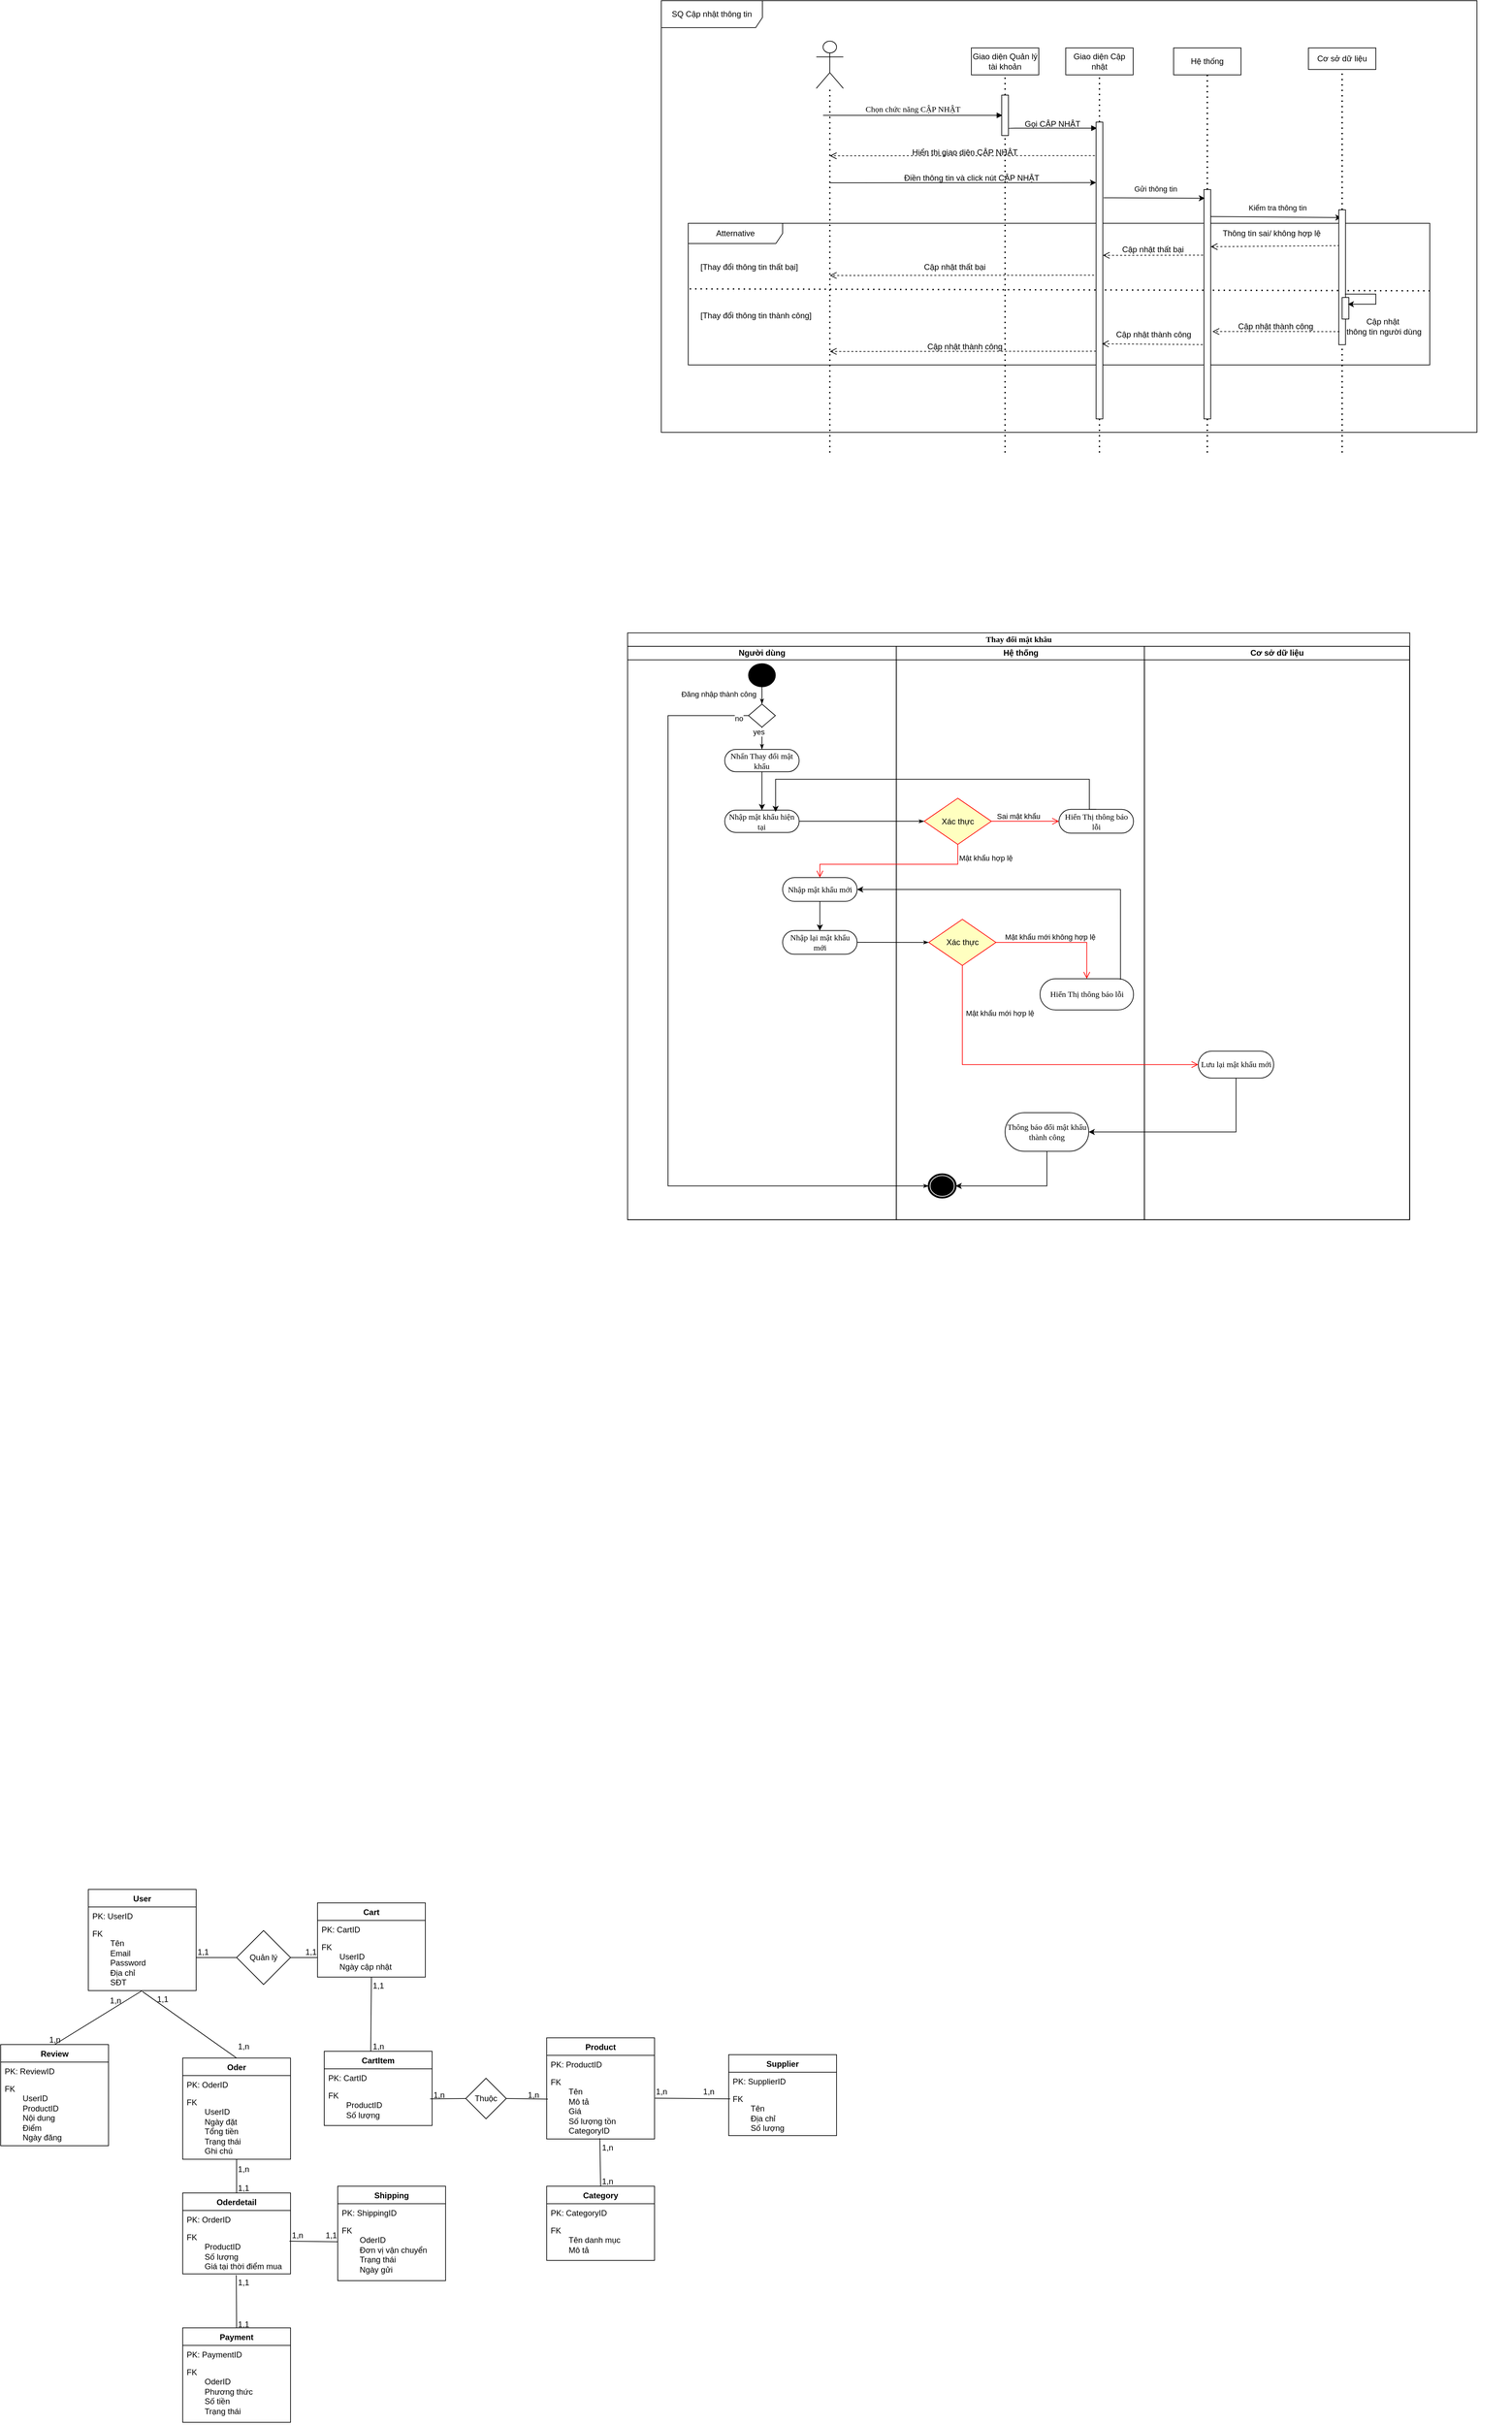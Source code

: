 <mxfile version="26.2.9">
  <diagram name="Page-1" id="13e1069c-82ec-6db2-03f1-153e76fe0fe0">
    <mxGraphModel dx="2709" dy="933" grid="1" gridSize="10" guides="1" tooltips="1" connect="1" arrows="1" fold="1" page="1" pageScale="1" pageWidth="1100" pageHeight="850" background="none" math="0" shadow="0">
      <root>
        <mxCell id="0" />
        <mxCell id="1" parent="0" />
        <mxCell id="7baba1c4bc27f4b0-11" value="Chọn chức năng CẬP NHẬT" style="html=1;verticalAlign=bottom;endArrow=block;labelBackgroundColor=none;fontFamily=Verdana;fontSize=12;edgeStyle=elbowEdgeStyle;elbow=horizontal;entryX=0.11;entryY=0.5;entryDx=0;entryDy=0;entryPerimeter=0;" parent="1" target="h6fCOrPABGhP0yhR5lEe-14" edge="1">
          <mxGeometry relative="1" as="geometry">
            <mxPoint x="150" y="180" as="sourcePoint" />
            <mxPoint x="370" y="180" as="targetPoint" />
          </mxGeometry>
        </mxCell>
        <mxCell id="7baba1c4bc27f4b0-14" value="" style="html=1;verticalAlign=bottom;endArrow=block;labelBackgroundColor=none;fontFamily=Verdana;fontSize=12;edgeStyle=elbowEdgeStyle;elbow=vertical;entryX=0.138;entryY=0.019;entryDx=0;entryDy=0;entryPerimeter=0;" parent="1" target="h6fCOrPABGhP0yhR5lEe-17" edge="1">
          <mxGeometry x="-0.133" y="-70" relative="1" as="geometry">
            <mxPoint x="425" y="200" as="sourcePoint" />
            <mxPoint x="560" y="200" as="targetPoint" />
            <mxPoint as="offset" />
          </mxGeometry>
        </mxCell>
        <mxCell id="h6fCOrPABGhP0yhR5lEe-16" value="Gọi CẬP NHẬT" style="text;html=1;align=center;verticalAlign=middle;resizable=0;points=[];autosize=1;strokeColor=none;fillColor=none;" vertex="1" parent="1">
          <mxGeometry x="435" y="178" width="110" height="30" as="geometry" />
        </mxCell>
        <mxCell id="h6fCOrPABGhP0yhR5lEe-20" value="Hiển thị giao diện CẬP NHẬT" style="text;html=1;align=center;verticalAlign=middle;resizable=0;points=[];autosize=1;strokeColor=none;fillColor=none;" vertex="1" parent="1">
          <mxGeometry x="270" y="220" width="180" height="30" as="geometry" />
        </mxCell>
        <mxCell id="h6fCOrPABGhP0yhR5lEe-21" value="" style="endArrow=classic;html=1;rounded=0;entryX=-0.004;entryY=0.204;entryDx=0;entryDy=0;entryPerimeter=0;" edge="1" parent="1" target="h6fCOrPABGhP0yhR5lEe-17">
          <mxGeometry width="50" height="50" relative="1" as="geometry">
            <mxPoint x="160" y="280" as="sourcePoint" />
            <mxPoint x="630" y="490" as="targetPoint" />
          </mxGeometry>
        </mxCell>
        <mxCell id="h6fCOrPABGhP0yhR5lEe-22" value="" style="html=1;verticalAlign=bottom;endArrow=open;dashed=1;endSize=8;labelBackgroundColor=none;fontFamily=Verdana;fontSize=12;elbow=vertical;exitX=0.418;exitY=0.113;exitDx=0;exitDy=0;exitPerimeter=0;" edge="1" parent="1" source="h6fCOrPABGhP0yhR5lEe-17">
          <mxGeometry relative="1" as="geometry">
            <mxPoint x="160" y="240" as="targetPoint" />
            <mxPoint x="880" y="610" as="sourcePoint" />
          </mxGeometry>
        </mxCell>
        <mxCell id="h6fCOrPABGhP0yhR5lEe-23" value="Điền thông tin và click nút CẬP NHẬT" style="text;html=1;align=center;verticalAlign=middle;resizable=0;points=[];autosize=1;strokeColor=none;fillColor=none;" vertex="1" parent="1">
          <mxGeometry x="260" y="258" width="220" height="30" as="geometry" />
        </mxCell>
        <mxCell id="h6fCOrPABGhP0yhR5lEe-33" value="" style="endArrow=classic;html=1;rounded=0;exitX=0.979;exitY=0.148;exitDx=0;exitDy=0;exitPerimeter=0;entryX=0.4;entryY=0.058;entryDx=0;entryDy=0;entryPerimeter=0;" edge="1" parent="1" target="h6fCOrPABGhP0yhR5lEe-31">
          <mxGeometry width="50" height="50" relative="1" as="geometry">
            <mxPoint x="725" y="330.0" as="sourcePoint" />
            <mxPoint x="856.23" y="332.0" as="targetPoint" />
          </mxGeometry>
        </mxCell>
        <mxCell id="h6fCOrPABGhP0yhR5lEe-34" value="Kiểm tra thông tin" style="edgeLabel;html=1;align=center;verticalAlign=middle;resizable=0;points=[];" vertex="1" connectable="0" parent="h6fCOrPABGhP0yhR5lEe-33">
          <mxGeometry x="0.018" y="5" relative="1" as="geometry">
            <mxPoint y="-9" as="offset" />
          </mxGeometry>
        </mxCell>
        <mxCell id="h6fCOrPABGhP0yhR5lEe-41" value="" style="group" vertex="1" connectable="0" parent="1">
          <mxGeometry x="-50" y="340" width="1106.33" height="210" as="geometry" />
        </mxCell>
        <mxCell id="h6fCOrPABGhP0yhR5lEe-35" value="Atternative" style="shape=umlFrame;whiteSpace=wrap;html=1;pointerEvents=0;width=140;height=30;" vertex="1" parent="h6fCOrPABGhP0yhR5lEe-41">
          <mxGeometry width="1100" height="210.0" as="geometry" />
        </mxCell>
        <mxCell id="h6fCOrPABGhP0yhR5lEe-37" value="[Thay đổi thông tin thất bại]" style="text;html=1;align=center;verticalAlign=middle;resizable=0;points=[];autosize=1;strokeColor=none;fillColor=none;" vertex="1" parent="h6fCOrPABGhP0yhR5lEe-41">
          <mxGeometry x="5" y="49.737" width="170" height="30" as="geometry" />
        </mxCell>
        <mxCell id="h6fCOrPABGhP0yhR5lEe-38" value="[Thay đổi thông tin thành công]" style="text;html=1;align=center;verticalAlign=middle;resizable=0;points=[];autosize=1;strokeColor=none;fillColor=none;" vertex="1" parent="h6fCOrPABGhP0yhR5lEe-41">
          <mxGeometry x="5" y="121.579" width="190" height="30" as="geometry" />
        </mxCell>
        <mxCell id="h6fCOrPABGhP0yhR5lEe-36" value="" style="endArrow=none;dashed=1;html=1;dashPattern=1 3;strokeWidth=2;rounded=0;entryX=1;entryY=0.477;entryDx=0;entryDy=0;entryPerimeter=0;exitX=0.002;exitY=0.463;exitDx=0;exitDy=0;exitPerimeter=0;" edge="1" parent="h6fCOrPABGhP0yhR5lEe-41" source="h6fCOrPABGhP0yhR5lEe-35" target="h6fCOrPABGhP0yhR5lEe-35">
          <mxGeometry width="50" height="50" relative="1" as="geometry">
            <mxPoint x="5" y="185.684" as="sourcePoint" />
            <mxPoint x="665" y="408.947" as="targetPoint" />
          </mxGeometry>
        </mxCell>
        <mxCell id="h6fCOrPABGhP0yhR5lEe-48" value="" style="group" vertex="1" connectable="0" parent="h6fCOrPABGhP0yhR5lEe-41">
          <mxGeometry x="775" width="191.33" height="34.705" as="geometry" />
        </mxCell>
        <mxCell id="h6fCOrPABGhP0yhR5lEe-43" value="Thông tin sai/ không hợp lệ" style="text;html=1;align=center;verticalAlign=middle;resizable=0;points=[];autosize=1;strokeColor=none;fillColor=none;" vertex="1" parent="h6fCOrPABGhP0yhR5lEe-48">
          <mxGeometry x="5" width="170" height="30" as="geometry" />
        </mxCell>
        <mxCell id="h6fCOrPABGhP0yhR5lEe-40" value="" style="html=1;verticalAlign=bottom;endArrow=open;dashed=1;endSize=8;labelBackgroundColor=none;fontFamily=Verdana;fontSize=12;elbow=vertical;exitX=0.133;exitY=0.129;exitDx=0;exitDy=0;exitPerimeter=0;entryX=1;entryY=0.21;entryDx=0;entryDy=0;entryPerimeter=0;" edge="1" parent="h6fCOrPABGhP0yhR5lEe-48">
          <mxGeometry relative="1" as="geometry">
            <mxPoint y="34.705" as="targetPoint" />
            <mxPoint x="191.33" y="33.147" as="sourcePoint" />
          </mxGeometry>
        </mxCell>
        <mxCell id="h6fCOrPABGhP0yhR5lEe-61" value="" style="group" vertex="1" connectable="0" parent="h6fCOrPABGhP0yhR5lEe-41">
          <mxGeometry x="430" y="16.579" width="170" height="33.158" as="geometry" />
        </mxCell>
        <mxCell id="h6fCOrPABGhP0yhR5lEe-64" value="" style="html=1;verticalAlign=bottom;endArrow=open;dashed=1;endSize=8;labelBackgroundColor=none;fontFamily=Verdana;fontSize=12;elbow=vertical;" edge="1" parent="h6fCOrPABGhP0yhR5lEe-61">
          <mxGeometry relative="1" as="geometry">
            <mxPoint x="-220" y="60.789" as="targetPoint" />
            <mxPoint x="178" y="60.421" as="sourcePoint" />
          </mxGeometry>
        </mxCell>
        <mxCell id="h6fCOrPABGhP0yhR5lEe-63" value="Cập nhật thất bại" style="text;html=1;align=center;verticalAlign=middle;resizable=0;points=[];autosize=1;strokeColor=none;fillColor=none;" vertex="1" parent="h6fCOrPABGhP0yhR5lEe-41">
          <mxGeometry x="340.003" y="49.737" width="110" height="30" as="geometry" />
        </mxCell>
        <mxCell id="h6fCOrPABGhP0yhR5lEe-71" value="Cập nhật&lt;div&gt;&amp;nbsp;thông tin người dùng&lt;/div&gt;" style="text;html=1;align=center;verticalAlign=middle;resizable=0;points=[];autosize=1;strokeColor=none;fillColor=none;" vertex="1" parent="h6fCOrPABGhP0yhR5lEe-41">
          <mxGeometry x="960" y="132.632" width="140" height="40" as="geometry" />
        </mxCell>
        <mxCell id="h6fCOrPABGhP0yhR5lEe-75" value="Cập nhật thành công" style="text;html=1;align=center;verticalAlign=middle;resizable=0;points=[];autosize=1;strokeColor=none;fillColor=none;" vertex="1" parent="h6fCOrPABGhP0yhR5lEe-41">
          <mxGeometry x="805.66" y="137.627" width="130" height="30" as="geometry" />
        </mxCell>
        <mxCell id="h6fCOrPABGhP0yhR5lEe-80" value="Cập nhật thành công" style="text;html=1;align=center;verticalAlign=middle;resizable=0;points=[];autosize=1;strokeColor=none;fillColor=none;" vertex="1" parent="h6fCOrPABGhP0yhR5lEe-41">
          <mxGeometry x="345" y="167.627" width="130" height="30" as="geometry" />
        </mxCell>
        <mxCell id="h6fCOrPABGhP0yhR5lEe-56" value="" style="group" vertex="1" connectable="0" parent="1">
          <mxGeometry x="370" y="80" width="100" height="600" as="geometry" />
        </mxCell>
        <mxCell id="h6fCOrPABGhP0yhR5lEe-4" value="Giao diện Quản lý tài khoản" style="rounded=0;whiteSpace=wrap;html=1;" vertex="1" parent="h6fCOrPABGhP0yhR5lEe-56">
          <mxGeometry width="100" height="40" as="geometry" />
        </mxCell>
        <mxCell id="h6fCOrPABGhP0yhR5lEe-11" value="" style="endArrow=none;dashed=1;html=1;dashPattern=1 3;strokeWidth=2;rounded=0;entryX=0.5;entryY=1;entryDx=0;entryDy=0;" edge="1" parent="h6fCOrPABGhP0yhR5lEe-56" source="h6fCOrPABGhP0yhR5lEe-14" target="h6fCOrPABGhP0yhR5lEe-4">
          <mxGeometry width="50" height="50" relative="1" as="geometry">
            <mxPoint x="50" y="590" as="sourcePoint" />
            <mxPoint x="260" y="410" as="targetPoint" />
          </mxGeometry>
        </mxCell>
        <mxCell id="h6fCOrPABGhP0yhR5lEe-15" value="" style="endArrow=none;dashed=1;html=1;dashPattern=1 3;strokeWidth=2;rounded=0;entryX=0.5;entryY=1;entryDx=0;entryDy=0;" edge="1" parent="h6fCOrPABGhP0yhR5lEe-56" target="h6fCOrPABGhP0yhR5lEe-14">
          <mxGeometry width="50" height="50" relative="1" as="geometry">
            <mxPoint x="50" y="600" as="sourcePoint" />
            <mxPoint x="50" y="40" as="targetPoint" />
          </mxGeometry>
        </mxCell>
        <mxCell id="h6fCOrPABGhP0yhR5lEe-14" value="" style="html=1;points=[];perimeter=orthogonalPerimeter;rounded=0;shadow=0;comic=0;labelBackgroundColor=none;strokeWidth=1;fontFamily=Verdana;fontSize=12;align=center;" vertex="1" parent="h6fCOrPABGhP0yhR5lEe-56">
          <mxGeometry x="45" y="70" width="10" height="60" as="geometry" />
        </mxCell>
        <mxCell id="h6fCOrPABGhP0yhR5lEe-66" value="" style="group" vertex="1" connectable="0" parent="1">
          <mxGeometry x="510" y="80" width="260" height="600" as="geometry" />
        </mxCell>
        <mxCell id="h6fCOrPABGhP0yhR5lEe-52" value="" style="group" vertex="1" connectable="0" parent="h6fCOrPABGhP0yhR5lEe-66">
          <mxGeometry x="160" width="100" height="600" as="geometry" />
        </mxCell>
        <mxCell id="h6fCOrPABGhP0yhR5lEe-28" value="" style="endArrow=none;dashed=1;html=1;dashPattern=1 3;strokeWidth=2;rounded=0;entryX=0.5;entryY=1;entryDx=0;entryDy=0;" edge="1" parent="h6fCOrPABGhP0yhR5lEe-52" target="7baba1c4bc27f4b0-28">
          <mxGeometry width="50" height="50" relative="1" as="geometry">
            <mxPoint x="50" y="600" as="sourcePoint" />
            <mxPoint x="50" y="40" as="targetPoint" />
          </mxGeometry>
        </mxCell>
        <mxCell id="h6fCOrPABGhP0yhR5lEe-49" value="" style="group" vertex="1" connectable="0" parent="h6fCOrPABGhP0yhR5lEe-52">
          <mxGeometry width="100" height="550" as="geometry" />
        </mxCell>
        <mxCell id="h6fCOrPABGhP0yhR5lEe-9" value="Hệ thống" style="rounded=0;whiteSpace=wrap;html=1;" vertex="1" parent="h6fCOrPABGhP0yhR5lEe-49">
          <mxGeometry width="100" height="40" as="geometry" />
        </mxCell>
        <mxCell id="h6fCOrPABGhP0yhR5lEe-24" value="" style="endArrow=none;dashed=1;html=1;dashPattern=1 3;strokeWidth=2;rounded=0;entryX=0.5;entryY=1;entryDx=0;entryDy=0;" edge="1" parent="h6fCOrPABGhP0yhR5lEe-49" source="7baba1c4bc27f4b0-28" target="h6fCOrPABGhP0yhR5lEe-9">
          <mxGeometry width="50" height="50" relative="1" as="geometry">
            <mxPoint x="50" y="600" as="sourcePoint" />
            <mxPoint x="-40" y="410" as="targetPoint" />
          </mxGeometry>
        </mxCell>
        <mxCell id="7baba1c4bc27f4b0-28" value="" style="html=1;points=[];perimeter=orthogonalPerimeter;rounded=0;shadow=0;comic=0;labelBackgroundColor=none;strokeWidth=1;fontFamily=Verdana;fontSize=12;align=center;" parent="h6fCOrPABGhP0yhR5lEe-49" vertex="1">
          <mxGeometry x="45" y="210" width="10" height="340" as="geometry" />
        </mxCell>
        <mxCell id="h6fCOrPABGhP0yhR5lEe-53" value="" style="group" vertex="1" connectable="0" parent="h6fCOrPABGhP0yhR5lEe-66">
          <mxGeometry width="100" height="600" as="geometry" />
        </mxCell>
        <mxCell id="h6fCOrPABGhP0yhR5lEe-18" value="" style="endArrow=none;dashed=1;html=1;dashPattern=1 3;strokeWidth=2;rounded=0;entryX=0.5;entryY=1;entryDx=0;entryDy=0;" edge="1" parent="h6fCOrPABGhP0yhR5lEe-53" target="h6fCOrPABGhP0yhR5lEe-17">
          <mxGeometry width="50" height="50" relative="1" as="geometry">
            <mxPoint x="50" y="600" as="sourcePoint" />
            <mxPoint x="50" y="40" as="targetPoint" />
          </mxGeometry>
        </mxCell>
        <mxCell id="h6fCOrPABGhP0yhR5lEe-50" value="" style="group" vertex="1" connectable="0" parent="h6fCOrPABGhP0yhR5lEe-53">
          <mxGeometry width="100" height="550" as="geometry" />
        </mxCell>
        <mxCell id="h6fCOrPABGhP0yhR5lEe-7" value="Giao diện Cập nhật" style="rounded=0;whiteSpace=wrap;html=1;" vertex="1" parent="h6fCOrPABGhP0yhR5lEe-50">
          <mxGeometry width="100" height="40" as="geometry" />
        </mxCell>
        <mxCell id="h6fCOrPABGhP0yhR5lEe-8" value="" style="endArrow=none;dashed=1;html=1;dashPattern=1 3;strokeWidth=2;rounded=0;entryX=0.5;entryY=1;entryDx=0;entryDy=0;" edge="1" parent="h6fCOrPABGhP0yhR5lEe-50" source="h6fCOrPABGhP0yhR5lEe-17" target="h6fCOrPABGhP0yhR5lEe-7">
          <mxGeometry width="50" height="50" relative="1" as="geometry">
            <mxPoint x="50" y="580" as="sourcePoint" />
            <mxPoint y="380" as="targetPoint" />
          </mxGeometry>
        </mxCell>
        <mxCell id="h6fCOrPABGhP0yhR5lEe-17" value="" style="html=1;points=[];perimeter=orthogonalPerimeter;rounded=0;shadow=0;comic=0;labelBackgroundColor=none;strokeWidth=1;fontFamily=Verdana;fontSize=12;align=center;" vertex="1" parent="h6fCOrPABGhP0yhR5lEe-50">
          <mxGeometry x="45" y="110" width="10" height="440" as="geometry" />
        </mxCell>
        <mxCell id="h6fCOrPABGhP0yhR5lEe-60" value="" style="group" vertex="1" connectable="0" parent="h6fCOrPABGhP0yhR5lEe-66">
          <mxGeometry x="40" y="284.3" width="170" height="30" as="geometry" />
        </mxCell>
        <mxCell id="h6fCOrPABGhP0yhR5lEe-57" value="" style="group" vertex="1" connectable="0" parent="h6fCOrPABGhP0yhR5lEe-60">
          <mxGeometry width="170" height="30" as="geometry" />
        </mxCell>
        <mxCell id="h6fCOrPABGhP0yhR5lEe-58" value="Cập nhật thất bại" style="text;html=1;align=center;verticalAlign=middle;resizable=0;points=[];autosize=1;strokeColor=none;fillColor=none;" vertex="1" parent="h6fCOrPABGhP0yhR5lEe-57">
          <mxGeometry x="34.443" width="110" height="30" as="geometry" />
        </mxCell>
        <mxCell id="h6fCOrPABGhP0yhR5lEe-25" value="" style="endArrow=classic;html=1;rounded=0;exitX=1.119;exitY=0.255;exitDx=0;exitDy=0;exitPerimeter=0;entryX=0.137;entryY=0.038;entryDx=0;entryDy=0;entryPerimeter=0;" edge="1" parent="h6fCOrPABGhP0yhR5lEe-66" source="h6fCOrPABGhP0yhR5lEe-17" target="7baba1c4bc27f4b0-28">
          <mxGeometry width="50" height="50" relative="1" as="geometry">
            <mxPoint x="70" y="380" as="sourcePoint" />
            <mxPoint x="210" y="222" as="targetPoint" />
          </mxGeometry>
        </mxCell>
        <mxCell id="h6fCOrPABGhP0yhR5lEe-26" value="Gửi thông tin" style="edgeLabel;html=1;align=center;verticalAlign=middle;resizable=0;points=[];" vertex="1" connectable="0" parent="h6fCOrPABGhP0yhR5lEe-25">
          <mxGeometry x="0.018" y="5" relative="1" as="geometry">
            <mxPoint y="-9" as="offset" />
          </mxGeometry>
        </mxCell>
        <mxCell id="h6fCOrPABGhP0yhR5lEe-59" value="" style="html=1;verticalAlign=bottom;endArrow=open;dashed=1;endSize=8;labelBackgroundColor=none;fontFamily=Verdana;fontSize=12;elbow=vertical;exitX=-0.135;exitY=0.286;exitDx=0;exitDy=0;exitPerimeter=0;entryX=1.001;entryY=0.449;entryDx=0;entryDy=0;entryPerimeter=0;" edge="1" parent="h6fCOrPABGhP0yhR5lEe-66" source="7baba1c4bc27f4b0-28" target="h6fCOrPABGhP0yhR5lEe-17">
          <mxGeometry relative="1" as="geometry">
            <mxPoint x="225" y="301.4" as="targetPoint" />
            <mxPoint x="416.33" y="299.99" as="sourcePoint" />
          </mxGeometry>
        </mxCell>
        <mxCell id="h6fCOrPABGhP0yhR5lEe-76" value="" style="html=1;verticalAlign=bottom;endArrow=open;dashed=1;endSize=8;labelBackgroundColor=none;fontFamily=Verdana;fontSize=12;elbow=vertical;exitX=-0.181;exitY=0.676;exitDx=0;exitDy=0;exitPerimeter=0;entryX=0.862;entryY=0.747;entryDx=0;entryDy=0;entryPerimeter=0;" edge="1" parent="h6fCOrPABGhP0yhR5lEe-66" source="7baba1c4bc27f4b0-28" target="h6fCOrPABGhP0yhR5lEe-17">
          <mxGeometry relative="1" as="geometry">
            <mxPoint x="228" y="430" as="targetPoint" />
            <mxPoint x="416" y="431" as="sourcePoint" />
          </mxGeometry>
        </mxCell>
        <mxCell id="h6fCOrPABGhP0yhR5lEe-77" value="Cập nhật thành công" style="text;html=1;align=center;verticalAlign=middle;resizable=0;points=[];autosize=1;strokeColor=none;fillColor=none;" vertex="1" parent="h6fCOrPABGhP0yhR5lEe-66">
          <mxGeometry x="65" y="409.997" width="130" height="30" as="geometry" />
        </mxCell>
        <mxCell id="h6fCOrPABGhP0yhR5lEe-32" value="" style="endArrow=none;dashed=1;html=1;dashPattern=1 3;strokeWidth=2;rounded=0;entryX=0.5;entryY=1;entryDx=0;entryDy=0;" edge="1" parent="1" target="h6fCOrPABGhP0yhR5lEe-31">
          <mxGeometry width="50" height="50" relative="1" as="geometry">
            <mxPoint x="920" y="680" as="sourcePoint" />
            <mxPoint x="860" y="120" as="targetPoint" />
          </mxGeometry>
        </mxCell>
        <mxCell id="h6fCOrPABGhP0yhR5lEe-44" value="" style="group" vertex="1" connectable="0" parent="1">
          <mxGeometry x="870" y="80" width="100" height="440" as="geometry" />
        </mxCell>
        <mxCell id="h6fCOrPABGhP0yhR5lEe-10" value="Cơ sở dữ liệu" style="rounded=0;whiteSpace=wrap;html=1;" vertex="1" parent="h6fCOrPABGhP0yhR5lEe-44">
          <mxGeometry width="100" height="32" as="geometry" />
        </mxCell>
        <mxCell id="h6fCOrPABGhP0yhR5lEe-29" value="" style="endArrow=none;dashed=1;html=1;dashPattern=1 3;strokeWidth=2;rounded=0;entryX=0.5;entryY=1;entryDx=0;entryDy=0;" edge="1" parent="h6fCOrPABGhP0yhR5lEe-44" source="h6fCOrPABGhP0yhR5lEe-31" target="h6fCOrPABGhP0yhR5lEe-10">
          <mxGeometry width="50" height="50" relative="1" as="geometry">
            <mxPoint x="50" y="480" as="sourcePoint" />
            <mxPoint x="-180" y="264" as="targetPoint" />
          </mxGeometry>
        </mxCell>
        <mxCell id="h6fCOrPABGhP0yhR5lEe-31" value="" style="html=1;points=[];perimeter=orthogonalPerimeter;rounded=0;shadow=0;comic=0;labelBackgroundColor=none;strokeWidth=1;fontFamily=Verdana;fontSize=12;align=center;" vertex="1" parent="h6fCOrPABGhP0yhR5lEe-44">
          <mxGeometry x="45" y="240" width="10" height="200" as="geometry" />
        </mxCell>
        <mxCell id="h6fCOrPABGhP0yhR5lEe-67" value="" style="html=1;points=[];perimeter=orthogonalPerimeter;rounded=0;shadow=0;comic=0;labelBackgroundColor=none;strokeWidth=1;fontFamily=Verdana;fontSize=12;align=center;" vertex="1" parent="h6fCOrPABGhP0yhR5lEe-44">
          <mxGeometry x="50" y="370" width="10" height="32" as="geometry" />
        </mxCell>
        <mxCell id="h6fCOrPABGhP0yhR5lEe-68" value="" style="endArrow=classic;html=1;rounded=0;edgeStyle=orthogonalEdgeStyle;entryX=0.841;entryY=0.289;entryDx=0;entryDy=0;entryPerimeter=0;exitX=0.922;exitY=0.625;exitDx=0;exitDy=0;exitPerimeter=0;" edge="1" parent="h6fCOrPABGhP0yhR5lEe-44" source="h6fCOrPABGhP0yhR5lEe-31" target="h6fCOrPABGhP0yhR5lEe-67">
          <mxGeometry width="50" height="50" relative="1" as="geometry">
            <mxPoint x="55" y="360" as="sourcePoint" />
            <mxPoint x="130" y="320" as="targetPoint" />
            <Array as="points">
              <mxPoint x="100" y="365" />
              <mxPoint x="100" y="380" />
              <mxPoint x="58" y="380" />
            </Array>
          </mxGeometry>
        </mxCell>
        <mxCell id="h6fCOrPABGhP0yhR5lEe-74" value="" style="html=1;verticalAlign=bottom;endArrow=open;dashed=1;endSize=8;labelBackgroundColor=none;fontFamily=Verdana;fontSize=12;elbow=vertical;exitX=0.109;exitY=0.903;exitDx=0;exitDy=0;exitPerimeter=0;entryX=1.268;entryY=0.619;entryDx=0;entryDy=0;entryPerimeter=0;" edge="1" parent="1" source="h6fCOrPABGhP0yhR5lEe-31" target="7baba1c4bc27f4b0-28">
          <mxGeometry relative="1" as="geometry">
            <mxPoint x="720" y="500" as="targetPoint" />
            <mxPoint x="926.33" y="379.99" as="sourcePoint" />
          </mxGeometry>
        </mxCell>
        <mxCell id="h6fCOrPABGhP0yhR5lEe-79" value="" style="html=1;verticalAlign=bottom;endArrow=open;dashed=1;endSize=8;labelBackgroundColor=none;fontFamily=Verdana;fontSize=12;elbow=vertical;exitX=-0.007;exitY=0.772;exitDx=0;exitDy=0;exitPerimeter=0;" edge="1" parent="1" source="h6fCOrPABGhP0yhR5lEe-17">
          <mxGeometry relative="1" as="geometry">
            <mxPoint x="160" y="530" as="targetPoint" />
            <mxPoint x="723" y="530" as="sourcePoint" />
          </mxGeometry>
        </mxCell>
        <mxCell id="h6fCOrPABGhP0yhR5lEe-81" value="SQ Cập nhật thông tin" style="shape=umlFrame;whiteSpace=wrap;html=1;pointerEvents=0;width=150;height=40;" vertex="1" parent="1">
          <mxGeometry x="-90" y="10" width="1210" height="640" as="geometry" />
        </mxCell>
        <mxCell id="h6fCOrPABGhP0yhR5lEe-82" value="" style="group" vertex="1" connectable="0" parent="1">
          <mxGeometry x="140" y="70" width="40" height="610" as="geometry" />
        </mxCell>
        <mxCell id="h6fCOrPABGhP0yhR5lEe-5" value="" style="shape=umlActor;verticalLabelPosition=bottom;verticalAlign=top;html=1;outlineConnect=0;" vertex="1" parent="h6fCOrPABGhP0yhR5lEe-82">
          <mxGeometry width="40" height="70" as="geometry" />
        </mxCell>
        <mxCell id="h6fCOrPABGhP0yhR5lEe-6" value="" style="endArrow=none;dashed=1;html=1;dashPattern=1 3;strokeWidth=2;rounded=0;" edge="1" parent="h6fCOrPABGhP0yhR5lEe-82" target="h6fCOrPABGhP0yhR5lEe-5">
          <mxGeometry width="50" height="50" relative="1" as="geometry">
            <mxPoint x="20" y="610" as="sourcePoint" />
            <mxPoint x="370" y="320" as="targetPoint" />
          </mxGeometry>
        </mxCell>
        <mxCell id="h6fCOrPABGhP0yhR5lEe-136" value="" style="group" vertex="1" connectable="0" parent="1">
          <mxGeometry y="990" width="1170.723" height="1660" as="geometry" />
        </mxCell>
        <mxCell id="h6fCOrPABGhP0yhR5lEe-83" value="Thay đổi mật khâu" style="swimlane;html=1;childLayout=stackLayout;startSize=20;rounded=0;shadow=0;comic=0;labelBackgroundColor=none;strokeWidth=1;fontFamily=Verdana;fontSize=12;align=center;" vertex="1" parent="h6fCOrPABGhP0yhR5lEe-136">
          <mxGeometry x="-140.0" y="-42.784" width="1160.364" height="870" as="geometry" />
        </mxCell>
        <mxCell id="h6fCOrPABGhP0yhR5lEe-103" value="Người dùng" style="swimlane;html=1;startSize=20;" vertex="1" parent="h6fCOrPABGhP0yhR5lEe-83">
          <mxGeometry y="20" width="398.627" height="850" as="geometry" />
        </mxCell>
        <mxCell id="h6fCOrPABGhP0yhR5lEe-104" style="edgeStyle=orthogonalEdgeStyle;rounded=0;html=1;labelBackgroundColor=none;startArrow=none;startFill=0;startSize=5;endArrow=classicThin;endFill=1;endSize=5;jettySize=auto;orthogonalLoop=1;strokeWidth=1;fontFamily=Verdana;fontSize=12" edge="1" parent="h6fCOrPABGhP0yhR5lEe-103" source="h6fCOrPABGhP0yhR5lEe-113" target="h6fCOrPABGhP0yhR5lEe-107">
          <mxGeometry relative="1" as="geometry" />
        </mxCell>
        <mxCell id="h6fCOrPABGhP0yhR5lEe-105" value="yes&amp;nbsp;" style="edgeLabel;html=1;align=center;verticalAlign=middle;resizable=0;points=[];" connectable="0" vertex="1" parent="h6fCOrPABGhP0yhR5lEe-104">
          <mxGeometry x="-0.596" y="-4" relative="1" as="geometry">
            <mxPoint as="offset" />
          </mxGeometry>
        </mxCell>
        <mxCell id="h6fCOrPABGhP0yhR5lEe-106" value="" style="ellipse;whiteSpace=wrap;html=1;rounded=0;shadow=0;comic=0;labelBackgroundColor=none;strokeWidth=1;fillColor=#000000;fontFamily=Verdana;fontSize=12;align=center;" vertex="1" parent="h6fCOrPABGhP0yhR5lEe-103">
          <mxGeometry x="179.382" y="25.67" width="39.863" height="34.227" as="geometry" />
        </mxCell>
        <mxCell id="h6fCOrPABGhP0yhR5lEe-107" value="Nhấn Thay đổi mật khẩu" style="rounded=1;whiteSpace=wrap;html=1;shadow=0;comic=0;labelBackgroundColor=none;strokeWidth=1;fontFamily=Verdana;fontSize=12;align=center;arcSize=50;" vertex="1" parent="h6fCOrPABGhP0yhR5lEe-103">
          <mxGeometry x="144.13" y="152.78" width="110.36" height="33.09" as="geometry" />
        </mxCell>
        <mxCell id="h6fCOrPABGhP0yhR5lEe-113" value="" style="rhombus;whiteSpace=wrap;html=1;" vertex="1" parent="h6fCOrPABGhP0yhR5lEe-103">
          <mxGeometry x="179.384" y="85.567" width="39.863" height="34.227" as="geometry" />
        </mxCell>
        <mxCell id="h6fCOrPABGhP0yhR5lEe-114" value="" style="edgeStyle=orthogonalEdgeStyle;rounded=0;html=1;labelBackgroundColor=none;startArrow=none;startFill=0;startSize=5;endArrow=classicThin;endFill=1;endSize=5;jettySize=auto;orthogonalLoop=1;strokeWidth=1;fontFamily=Verdana;fontSize=12" edge="1" parent="h6fCOrPABGhP0yhR5lEe-103" source="h6fCOrPABGhP0yhR5lEe-106" target="h6fCOrPABGhP0yhR5lEe-113">
          <mxGeometry relative="1" as="geometry">
            <mxPoint x="637.804" y="102.68" as="sourcePoint" />
            <mxPoint x="637.804" y="179.691" as="targetPoint" />
          </mxGeometry>
        </mxCell>
        <mxCell id="h6fCOrPABGhP0yhR5lEe-115" value="Đăng nhập thành công&lt;div&gt;&lt;br&gt;&lt;/div&gt;" style="edgeLabel;html=1;align=center;verticalAlign=middle;resizable=0;points=[];" connectable="0" vertex="1" parent="h6fCOrPABGhP0yhR5lEe-114">
          <mxGeometry x="-0.051" y="5" relative="1" as="geometry">
            <mxPoint x="-60" y="4" as="offset" />
          </mxGeometry>
        </mxCell>
        <mxCell id="h6fCOrPABGhP0yhR5lEe-139" value="Nhập mật khẩu hiện tại" style="rounded=1;whiteSpace=wrap;html=1;shadow=0;comic=0;labelBackgroundColor=none;strokeWidth=1;fontFamily=Verdana;fontSize=12;align=center;arcSize=50;" vertex="1" parent="h6fCOrPABGhP0yhR5lEe-103">
          <mxGeometry x="144.14" y="242.78" width="110.36" height="33.09" as="geometry" />
        </mxCell>
        <mxCell id="h6fCOrPABGhP0yhR5lEe-140" value="" style="endArrow=classic;html=1;rounded=0;entryX=0.5;entryY=0;entryDx=0;entryDy=0;exitX=0.5;exitY=1;exitDx=0;exitDy=0;" edge="1" parent="h6fCOrPABGhP0yhR5lEe-103" source="h6fCOrPABGhP0yhR5lEe-107" target="h6fCOrPABGhP0yhR5lEe-139">
          <mxGeometry width="50" height="50" relative="1" as="geometry">
            <mxPoint x="129.64" y="312.784" as="sourcePoint" />
            <mxPoint x="179.64" y="262.784" as="targetPoint" />
          </mxGeometry>
        </mxCell>
        <mxCell id="h6fCOrPABGhP0yhR5lEe-144" value="Nhập mật khẩu mới" style="rounded=1;whiteSpace=wrap;html=1;shadow=0;comic=0;labelBackgroundColor=none;strokeWidth=1;fontFamily=Verdana;fontSize=12;align=center;arcSize=50;" vertex="1" parent="h6fCOrPABGhP0yhR5lEe-103">
          <mxGeometry x="230" y="342.78" width="110.51" height="35.21" as="geometry" />
        </mxCell>
        <mxCell id="h6fCOrPABGhP0yhR5lEe-147" value="Nhập lại mật khẩu mới" style="rounded=1;whiteSpace=wrap;html=1;shadow=0;comic=0;labelBackgroundColor=none;strokeWidth=1;fontFamily=Verdana;fontSize=12;align=center;arcSize=50;" vertex="1" parent="h6fCOrPABGhP0yhR5lEe-103">
          <mxGeometry x="230" y="421.24" width="110.51" height="35.21" as="geometry" />
        </mxCell>
        <mxCell id="h6fCOrPABGhP0yhR5lEe-148" value="" style="endArrow=classic;html=1;rounded=0;exitX=0.5;exitY=1;exitDx=0;exitDy=0;entryX=0.5;entryY=0;entryDx=0;entryDy=0;" edge="1" parent="h6fCOrPABGhP0yhR5lEe-103" source="h6fCOrPABGhP0yhR5lEe-144" target="h6fCOrPABGhP0yhR5lEe-147">
          <mxGeometry width="50" height="50" relative="1" as="geometry">
            <mxPoint x="280.0" y="392.784" as="sourcePoint" />
            <mxPoint x="330.0" y="342.784" as="targetPoint" />
          </mxGeometry>
        </mxCell>
        <mxCell id="h6fCOrPABGhP0yhR5lEe-84" value="Hệ thống" style="swimlane;html=1;startSize=20;" vertex="1" parent="h6fCOrPABGhP0yhR5lEe-83">
          <mxGeometry x="398.627" y="20" width="368.043" height="850" as="geometry" />
        </mxCell>
        <mxCell id="h6fCOrPABGhP0yhR5lEe-141" value="Xác thực" style="rhombus;whiteSpace=wrap;html=1;fontColor=#000000;fillColor=#ffffc0;strokeColor=#ff0000;" vertex="1" parent="h6fCOrPABGhP0yhR5lEe-84">
          <mxGeometry x="41.376" y="225.102" width="99.657" height="68.454" as="geometry" />
        </mxCell>
        <mxCell id="h6fCOrPABGhP0yhR5lEe-145" value="Hiển Thị thông báo lỗi" style="rounded=1;whiteSpace=wrap;html=1;shadow=0;comic=0;labelBackgroundColor=none;strokeWidth=1;fontFamily=Verdana;fontSize=12;align=center;arcSize=50;" vertex="1" parent="h6fCOrPABGhP0yhR5lEe-84">
          <mxGeometry x="241.373" y="241.72" width="110.51" height="35.21" as="geometry" />
        </mxCell>
        <mxCell id="h6fCOrPABGhP0yhR5lEe-142" value="Sai mật khẩu" style="html=1;align=left;verticalAlign=bottom;endArrow=open;endSize=8;strokeColor=#ff0000;rounded=0;exitX=1;exitY=0.5;exitDx=0;exitDy=0;edgeStyle=orthogonalEdgeStyle;entryX=0;entryY=0.5;entryDx=0;entryDy=0;" edge="1" parent="h6fCOrPABGhP0yhR5lEe-84" source="h6fCOrPABGhP0yhR5lEe-141" target="h6fCOrPABGhP0yhR5lEe-145">
          <mxGeometry x="-0.88" y="-1" relative="1" as="geometry">
            <mxPoint x="151.012" y="132.784" as="targetPoint" />
            <mxPoint x="-318.99" y="322.78" as="sourcePoint" />
            <mxPoint as="offset" />
          </mxGeometry>
        </mxCell>
        <mxCell id="h6fCOrPABGhP0yhR5lEe-108" value="" style="shape=mxgraph.bpmn.shape;html=1;verticalLabelPosition=bottom;labelBackgroundColor=#ffffff;verticalAlign=top;perimeter=ellipsePerimeter;outline=end;symbol=terminate;rounded=0;shadow=0;comic=0;strokeWidth=1;fontFamily=Verdana;fontSize=12;align=center;" vertex="1" parent="h6fCOrPABGhP0yhR5lEe-84">
          <mxGeometry x="48.143" y="782.779" width="39.863" height="34.227" as="geometry" />
        </mxCell>
        <mxCell id="h6fCOrPABGhP0yhR5lEe-150" value="Xác thực" style="rhombus;whiteSpace=wrap;html=1;fontColor=#000000;fillColor=#ffffc0;strokeColor=#ff0000;" vertex="1" parent="h6fCOrPABGhP0yhR5lEe-84">
          <mxGeometry x="48.146" y="404.622" width="99.657" height="68.454" as="geometry" />
        </mxCell>
        <mxCell id="h6fCOrPABGhP0yhR5lEe-154" value="Thông báo đổi mật khẩu thành công" style="rounded=1;whiteSpace=wrap;html=1;shadow=0;comic=0;labelBackgroundColor=none;strokeWidth=1;fontFamily=Verdana;fontSize=12;align=center;arcSize=50;" vertex="1" parent="h6fCOrPABGhP0yhR5lEe-84">
          <mxGeometry x="161.37" y="691.28" width="124.05" height="57.22" as="geometry" />
        </mxCell>
        <mxCell id="h6fCOrPABGhP0yhR5lEe-156" value="Hiển Thị thông báo lỗi" style="rounded=1;whiteSpace=wrap;html=1;shadow=0;comic=0;labelBackgroundColor=none;strokeWidth=1;fontFamily=Verdana;fontSize=12;align=center;arcSize=50;" vertex="1" parent="h6fCOrPABGhP0yhR5lEe-84">
          <mxGeometry x="213.25" y="492.78" width="138.63" height="46.22" as="geometry" />
        </mxCell>
        <mxCell id="h6fCOrPABGhP0yhR5lEe-155" value="Mật khẩu mới không hợp lệ" style="html=1;align=left;verticalAlign=bottom;endArrow=open;endSize=8;strokeColor=#ff0000;rounded=0;exitX=1;exitY=0.5;exitDx=0;exitDy=0;edgeStyle=orthogonalEdgeStyle;entryX=0.5;entryY=0;entryDx=0;entryDy=0;" edge="1" parent="h6fCOrPABGhP0yhR5lEe-84" source="h6fCOrPABGhP0yhR5lEe-150" target="h6fCOrPABGhP0yhR5lEe-156">
          <mxGeometry x="-0.88" y="-1" relative="1" as="geometry">
            <mxPoint x="281.372" y="442.784" as="targetPoint" />
            <mxPoint x="151" y="239" as="sourcePoint" />
            <mxPoint as="offset" />
          </mxGeometry>
        </mxCell>
        <mxCell id="h6fCOrPABGhP0yhR5lEe-193" value="" style="endArrow=classic;html=1;rounded=0;exitX=0.5;exitY=1;exitDx=0;exitDy=0;entryX=1;entryY=0.5;entryDx=0;entryDy=0;edgeStyle=orthogonalEdgeStyle;" edge="1" parent="h6fCOrPABGhP0yhR5lEe-84" source="h6fCOrPABGhP0yhR5lEe-154" target="h6fCOrPABGhP0yhR5lEe-108">
          <mxGeometry width="50" height="50" relative="1" as="geometry">
            <mxPoint x="514.373" y="650" as="sourcePoint" />
            <mxPoint x="295.373" y="730" as="targetPoint" />
          </mxGeometry>
        </mxCell>
        <mxCell id="h6fCOrPABGhP0yhR5lEe-121" value="Cơ sở dữ liệu" style="swimlane;html=1;startSize=20;" vertex="1" parent="h6fCOrPABGhP0yhR5lEe-83">
          <mxGeometry x="766.67" y="20" width="393.33" height="850" as="geometry" />
        </mxCell>
        <mxCell id="h6fCOrPABGhP0yhR5lEe-191" value="Lưu lại mật khẩu mới" style="rounded=1;whiteSpace=wrap;html=1;shadow=0;comic=0;labelBackgroundColor=none;strokeWidth=1;fontFamily=Verdana;fontSize=12;align=center;arcSize=50;" vertex="1" parent="h6fCOrPABGhP0yhR5lEe-121">
          <mxGeometry x="80" y="600" width="111.83" height="40" as="geometry" />
        </mxCell>
        <mxCell id="h6fCOrPABGhP0yhR5lEe-118" style="edgeStyle=orthogonalEdgeStyle;rounded=0;html=1;labelBackgroundColor=none;startArrow=none;startFill=0;startSize=5;endArrow=classicThin;endFill=1;endSize=5;jettySize=auto;orthogonalLoop=1;strokeWidth=1;fontFamily=Verdana;fontSize=12;exitX=1;exitY=0.5;exitDx=0;exitDy=0;entryX=0;entryY=0.5;entryDx=0;entryDy=0;" edge="1" parent="h6fCOrPABGhP0yhR5lEe-83" source="h6fCOrPABGhP0yhR5lEe-139" target="h6fCOrPABGhP0yhR5lEe-141">
          <mxGeometry relative="1" as="geometry">
            <mxPoint x="347.28" y="122.78" as="sourcePoint" />
            <mxPoint x="369.64" y="282.784" as="targetPoint" />
            <Array as="points" />
          </mxGeometry>
        </mxCell>
        <mxCell id="h6fCOrPABGhP0yhR5lEe-143" value="Mật khẩu hợp lệ" style="html=1;align=left;verticalAlign=bottom;endArrow=open;endSize=8;strokeColor=#ff0000;rounded=0;exitX=0.5;exitY=1;exitDx=0;exitDy=0;edgeStyle=orthogonalEdgeStyle;entryX=0.5;entryY=0;entryDx=0;entryDy=0;" edge="1" parent="h6fCOrPABGhP0yhR5lEe-83" source="h6fCOrPABGhP0yhR5lEe-141" target="h6fCOrPABGhP0yhR5lEe-144">
          <mxGeometry x="-0.768" relative="1" as="geometry">
            <mxPoint x="299.64" y="332.784" as="targetPoint" />
            <mxPoint x="563.64" y="338.82" as="sourcePoint" />
            <Array as="points">
              <mxPoint x="490" y="343" />
              <mxPoint x="285" y="343" />
            </Array>
            <mxPoint as="offset" />
          </mxGeometry>
        </mxCell>
        <mxCell id="h6fCOrPABGhP0yhR5lEe-116" style="edgeStyle=orthogonalEdgeStyle;rounded=0;html=1;entryX=0;entryY=0.5;labelBackgroundColor=none;startArrow=none;startFill=0;startSize=5;endArrow=classicThin;endFill=1;endSize=5;jettySize=auto;orthogonalLoop=1;strokeWidth=1;fontFamily=Verdana;fontSize=12;entryDx=0;entryDy=0;exitX=0;exitY=0.5;exitDx=0;exitDy=0;" edge="1" parent="h6fCOrPABGhP0yhR5lEe-83" source="h6fCOrPABGhP0yhR5lEe-113" target="h6fCOrPABGhP0yhR5lEe-108">
          <mxGeometry relative="1" as="geometry">
            <mxPoint x="60.824" y="122.68" as="sourcePoint" />
            <mxPoint x="-170.362" y="738.763" as="targetPoint" />
            <Array as="points">
              <mxPoint x="60" y="123" />
              <mxPoint x="60" y="820" />
            </Array>
          </mxGeometry>
        </mxCell>
        <mxCell id="h6fCOrPABGhP0yhR5lEe-117" value="no" style="edgeLabel;html=1;align=center;verticalAlign=middle;resizable=0;points=[];" connectable="0" vertex="1" parent="h6fCOrPABGhP0yhR5lEe-116">
          <mxGeometry x="-0.973" y="4" relative="1" as="geometry">
            <mxPoint x="1" as="offset" />
          </mxGeometry>
        </mxCell>
        <mxCell id="h6fCOrPABGhP0yhR5lEe-152" style="edgeStyle=orthogonalEdgeStyle;rounded=0;html=1;labelBackgroundColor=none;startArrow=none;startFill=0;startSize=5;endArrow=classicThin;endFill=1;endSize=5;jettySize=auto;orthogonalLoop=1;strokeWidth=1;fontFamily=Verdana;fontSize=12;exitX=1;exitY=0.5;exitDx=0;exitDy=0;entryX=0;entryY=0.5;entryDx=0;entryDy=0;" edge="1" parent="h6fCOrPABGhP0yhR5lEe-83" source="h6fCOrPABGhP0yhR5lEe-147" target="h6fCOrPABGhP0yhR5lEe-150">
          <mxGeometry relative="1" as="geometry">
            <mxPoint x="264" y="259" as="sourcePoint" />
            <mxPoint x="450" y="259" as="targetPoint" />
            <Array as="points" />
          </mxGeometry>
        </mxCell>
        <mxCell id="h6fCOrPABGhP0yhR5lEe-146" value="" style="endArrow=classic;html=1;rounded=0;entryX=0.684;entryY=0.081;entryDx=0;entryDy=0;entryPerimeter=0;edgeStyle=orthogonalEdgeStyle;elbow=vertical;exitX=0.5;exitY=0;exitDx=0;exitDy=0;" edge="1" parent="h6fCOrPABGhP0yhR5lEe-83" source="h6fCOrPABGhP0yhR5lEe-145" target="h6fCOrPABGhP0yhR5lEe-139">
          <mxGeometry width="50" height="50" relative="1" as="geometry">
            <mxPoint x="680.0" y="232.784" as="sourcePoint" />
            <mxPoint x="219.308" y="232.777" as="targetPoint" />
            <Array as="points">
              <mxPoint x="685" y="262" />
              <mxPoint x="685" y="217" />
              <mxPoint x="220" y="217" />
            </Array>
          </mxGeometry>
        </mxCell>
        <mxCell id="h6fCOrPABGhP0yhR5lEe-158" value="" style="endArrow=classic;html=1;rounded=0;exitX=0.861;exitY=0.027;exitDx=0;exitDy=0;entryX=1;entryY=0.5;entryDx=0;entryDy=0;exitPerimeter=0;edgeStyle=orthogonalEdgeStyle;" edge="1" parent="h6fCOrPABGhP0yhR5lEe-83" source="h6fCOrPABGhP0yhR5lEe-156" target="h6fCOrPABGhP0yhR5lEe-144">
          <mxGeometry width="50" height="50" relative="1" as="geometry">
            <mxPoint x="295" y="408" as="sourcePoint" />
            <mxPoint x="295" y="451" as="targetPoint" />
            <Array as="points">
              <mxPoint x="731" y="380" />
            </Array>
          </mxGeometry>
        </mxCell>
        <mxCell id="h6fCOrPABGhP0yhR5lEe-153" value="Mật khẩu mới hợp lệ" style="html=1;align=left;verticalAlign=bottom;endArrow=open;endSize=8;strokeColor=#ff0000;rounded=0;exitX=0.5;exitY=1;exitDx=0;exitDy=0;entryX=0;entryY=0.5;entryDx=0;entryDy=0;edgeStyle=orthogonalEdgeStyle;" edge="1" parent="h6fCOrPABGhP0yhR5lEe-83" source="h6fCOrPABGhP0yhR5lEe-150" target="h6fCOrPABGhP0yhR5lEe-191">
          <mxGeometry x="-0.679" y="3" relative="1" as="geometry">
            <mxPoint x="265" y="337" as="targetPoint" />
            <mxPoint x="500" y="294" as="sourcePoint" />
            <Array as="points">
              <mxPoint x="497" y="640" />
            </Array>
            <mxPoint as="offset" />
          </mxGeometry>
        </mxCell>
        <mxCell id="h6fCOrPABGhP0yhR5lEe-192" value="" style="endArrow=classic;html=1;rounded=0;exitX=0.5;exitY=1;exitDx=0;exitDy=0;entryX=1;entryY=0.5;entryDx=0;entryDy=0;edgeStyle=orthogonalEdgeStyle;" edge="1" parent="h6fCOrPABGhP0yhR5lEe-83" source="h6fCOrPABGhP0yhR5lEe-191" target="h6fCOrPABGhP0yhR5lEe-154">
          <mxGeometry width="50" height="50" relative="1" as="geometry">
            <mxPoint x="740.0" y="672.784" as="sourcePoint" />
            <mxPoint x="790.0" y="622.784" as="targetPoint" />
          </mxGeometry>
        </mxCell>
        <mxCell id="h6fCOrPABGhP0yhR5lEe-197" value="User" style="swimlane;fontStyle=1;align=center;verticalAlign=top;childLayout=stackLayout;horizontal=1;startSize=26;horizontalStack=0;resizeParent=1;resizeParentMax=0;resizeLast=0;collapsible=1;marginBottom=0;whiteSpace=wrap;html=1;" vertex="1" parent="1">
          <mxGeometry x="-940" y="2810" width="160" height="150" as="geometry">
            <mxRectangle x="-860" y="2180" width="70" height="30" as="alternateBounds" />
          </mxGeometry>
        </mxCell>
        <mxCell id="h6fCOrPABGhP0yhR5lEe-198" value="PK: UserID" style="text;strokeColor=none;fillColor=none;align=left;verticalAlign=top;spacingLeft=4;spacingRight=4;overflow=hidden;rotatable=0;points=[[0,0.5],[1,0.5]];portConstraint=eastwest;whiteSpace=wrap;html=1;" vertex="1" parent="h6fCOrPABGhP0yhR5lEe-197">
          <mxGeometry y="26" width="160" height="26" as="geometry" />
        </mxCell>
        <mxCell id="h6fCOrPABGhP0yhR5lEe-200" value="FK&amp;nbsp;&lt;div&gt;&lt;span style=&quot;white-space: pre;&quot;&gt;&lt;span style=&quot;white-space: pre;&quot;&gt;&#x9;&lt;/span&gt;Tên&lt;/span&gt;&lt;/div&gt;&lt;div&gt;&lt;span style=&quot;white-space: pre;&quot;&gt;&lt;span style=&quot;white-space: pre;&quot;&gt;&#x9;&lt;/span&gt;Email&lt;/span&gt;&lt;/div&gt;&lt;div&gt;&lt;span style=&quot;white-space: pre;&quot;&gt;&lt;span style=&quot;white-space: pre;&quot;&gt;&#x9;&lt;/span&gt;Password&lt;/span&gt;&lt;/div&gt;&lt;div&gt;&lt;span style=&quot;white-space: pre;&quot;&gt;&lt;span style=&quot;white-space: pre;&quot;&gt;&#x9;&lt;/span&gt;Địa chỉ&lt;/span&gt;&lt;/div&gt;&lt;div&gt;&lt;span style=&quot;white-space: pre;&quot;&gt;&lt;span style=&quot;white-space: pre;&quot;&gt;&#x9;&lt;/span&gt;SĐT&lt;/span&gt;&lt;/div&gt;&lt;div&gt;&lt;span style=&quot;white-space: pre;&quot;&gt;&lt;span style=&quot;white-space: pre;&quot;&gt;&#x9;&lt;/span&gt;&lt;br&gt;&lt;/span&gt;&lt;div&gt;&lt;span style=&quot;white-space: pre;&quot;&gt;&#x9;&lt;/span&gt;&lt;br&gt;&lt;/div&gt;&lt;/div&gt;" style="text;strokeColor=none;fillColor=none;align=left;verticalAlign=top;spacingLeft=4;spacingRight=4;overflow=hidden;rotatable=0;points=[[0,0.5],[1,0.5]];portConstraint=eastwest;whiteSpace=wrap;html=1;" vertex="1" parent="h6fCOrPABGhP0yhR5lEe-197">
          <mxGeometry y="52" width="160" height="98" as="geometry" />
        </mxCell>
        <mxCell id="h6fCOrPABGhP0yhR5lEe-201" value="Oder" style="swimlane;fontStyle=1;align=center;verticalAlign=top;childLayout=stackLayout;horizontal=1;startSize=26;horizontalStack=0;resizeParent=1;resizeParentMax=0;resizeLast=0;collapsible=1;marginBottom=0;whiteSpace=wrap;html=1;" vertex="1" parent="1">
          <mxGeometry x="-800" y="3060" width="160" height="150" as="geometry">
            <mxRectangle x="-860" y="2180" width="70" height="30" as="alternateBounds" />
          </mxGeometry>
        </mxCell>
        <mxCell id="h6fCOrPABGhP0yhR5lEe-202" value="PK: OderID" style="text;strokeColor=none;fillColor=none;align=left;verticalAlign=top;spacingLeft=4;spacingRight=4;overflow=hidden;rotatable=0;points=[[0,0.5],[1,0.5]];portConstraint=eastwest;whiteSpace=wrap;html=1;" vertex="1" parent="h6fCOrPABGhP0yhR5lEe-201">
          <mxGeometry y="26" width="160" height="26" as="geometry" />
        </mxCell>
        <mxCell id="h6fCOrPABGhP0yhR5lEe-203" value="FK&amp;nbsp;&lt;div&gt;&lt;span style=&quot;white-space: pre;&quot;&gt;&lt;span style=&quot;white-space: pre;&quot;&gt;&#x9;&lt;/span&gt;UserID&lt;/span&gt;&lt;/div&gt;&lt;div&gt;&lt;span style=&quot;white-space: pre;&quot;&gt;&lt;span style=&quot;white-space: pre;&quot;&gt;&#x9;&lt;/span&gt;Ngày đặt&lt;br&gt;&lt;/span&gt;&lt;/div&gt;&lt;div&gt;&lt;span style=&quot;white-space: pre;&quot;&gt;&lt;span style=&quot;white-space: pre;&quot;&gt;&#x9;&lt;/span&gt;Tổng tiền&lt;/span&gt;&lt;/div&gt;&lt;div&gt;&lt;span style=&quot;white-space: pre;&quot;&gt;&lt;span style=&quot;white-space: pre;&quot;&gt;&#x9;&lt;/span&gt;Trạng thái&lt;br&gt;&lt;/span&gt;&lt;/div&gt;&lt;div&gt;&lt;span style=&quot;white-space: pre;&quot;&gt;&lt;span style=&quot;white-space: pre;&quot;&gt;&#x9;&lt;/span&gt;Ghi chú&lt;br&gt;&lt;/span&gt;&lt;/div&gt;&lt;div&gt;&lt;span style=&quot;white-space: pre;&quot;&gt;&lt;span style=&quot;white-space: pre;&quot;&gt;&#x9;&lt;/span&gt;&lt;br&gt;&lt;/span&gt;&lt;div&gt;&lt;span style=&quot;white-space: pre;&quot;&gt;&#x9;&lt;/span&gt;&lt;br&gt;&lt;/div&gt;&lt;/div&gt;" style="text;strokeColor=none;fillColor=none;align=left;verticalAlign=top;spacingLeft=4;spacingRight=4;overflow=hidden;rotatable=0;points=[[0,0.5],[1,0.5]];portConstraint=eastwest;whiteSpace=wrap;html=1;" vertex="1" parent="h6fCOrPABGhP0yhR5lEe-201">
          <mxGeometry y="52" width="160" height="98" as="geometry" />
        </mxCell>
        <mxCell id="h6fCOrPABGhP0yhR5lEe-204" value="Product" style="swimlane;fontStyle=1;align=center;verticalAlign=top;childLayout=stackLayout;horizontal=1;startSize=26;horizontalStack=0;resizeParent=1;resizeParentMax=0;resizeLast=0;collapsible=1;marginBottom=0;whiteSpace=wrap;html=1;" vertex="1" parent="1">
          <mxGeometry x="-260" y="3030" width="160" height="150" as="geometry">
            <mxRectangle x="-860" y="2180" width="70" height="30" as="alternateBounds" />
          </mxGeometry>
        </mxCell>
        <mxCell id="h6fCOrPABGhP0yhR5lEe-205" value="PK: ProductID" style="text;strokeColor=none;fillColor=none;align=left;verticalAlign=top;spacingLeft=4;spacingRight=4;overflow=hidden;rotatable=0;points=[[0,0.5],[1,0.5]];portConstraint=eastwest;whiteSpace=wrap;html=1;" vertex="1" parent="h6fCOrPABGhP0yhR5lEe-204">
          <mxGeometry y="26" width="160" height="26" as="geometry" />
        </mxCell>
        <mxCell id="h6fCOrPABGhP0yhR5lEe-206" value="FK&amp;nbsp;&lt;div&gt;&lt;span style=&quot;white-space: pre;&quot;&gt;&lt;span style=&quot;white-space: pre;&quot;&gt;&#x9;&lt;/span&gt;Tên&lt;/span&gt;&lt;/div&gt;&lt;div&gt;&lt;span style=&quot;white-space: pre;&quot;&gt;&lt;span style=&quot;white-space: pre;&quot;&gt;&#x9;&lt;/span&gt;Mô tả&lt;br&gt;&lt;/span&gt;&lt;/div&gt;&lt;div&gt;&lt;span style=&quot;white-space: pre;&quot;&gt;&#x9;&lt;/span&gt;Giá&lt;br&gt;&lt;/div&gt;&lt;div&gt;&lt;span style=&quot;white-space: pre;&quot;&gt;&#x9;&lt;/span&gt;Số lượng tồn&lt;br&gt;&lt;/div&gt;&lt;div&gt;&lt;span style=&quot;white-space: pre;&quot;&gt;&#x9;&lt;/span&gt;CategoryID&lt;br&gt;&lt;/div&gt;&lt;div&gt;&lt;span style=&quot;white-space: pre;&quot;&gt;&lt;span style=&quot;white-space: pre;&quot;&gt;&#x9;&lt;/span&gt;&lt;br&gt;&lt;/span&gt;&lt;div&gt;&lt;span style=&quot;white-space: pre;&quot;&gt;&#x9;&lt;/span&gt;&lt;br&gt;&lt;/div&gt;&lt;/div&gt;" style="text;strokeColor=none;fillColor=none;align=left;verticalAlign=top;spacingLeft=4;spacingRight=4;overflow=hidden;rotatable=0;points=[[0,0.5],[1,0.5]];portConstraint=eastwest;whiteSpace=wrap;html=1;" vertex="1" parent="h6fCOrPABGhP0yhR5lEe-204">
          <mxGeometry y="52" width="160" height="98" as="geometry" />
        </mxCell>
        <mxCell id="h6fCOrPABGhP0yhR5lEe-207" value="Category" style="swimlane;fontStyle=1;align=center;verticalAlign=top;childLayout=stackLayout;horizontal=1;startSize=26;horizontalStack=0;resizeParent=1;resizeParentMax=0;resizeLast=0;collapsible=1;marginBottom=0;whiteSpace=wrap;html=1;" vertex="1" parent="1">
          <mxGeometry x="-260" y="3250" width="160" height="110" as="geometry">
            <mxRectangle x="-860" y="2180" width="70" height="30" as="alternateBounds" />
          </mxGeometry>
        </mxCell>
        <mxCell id="h6fCOrPABGhP0yhR5lEe-208" value="PK: CategoryID" style="text;strokeColor=none;fillColor=none;align=left;verticalAlign=top;spacingLeft=4;spacingRight=4;overflow=hidden;rotatable=0;points=[[0,0.5],[1,0.5]];portConstraint=eastwest;whiteSpace=wrap;html=1;" vertex="1" parent="h6fCOrPABGhP0yhR5lEe-207">
          <mxGeometry y="26" width="160" height="26" as="geometry" />
        </mxCell>
        <mxCell id="h6fCOrPABGhP0yhR5lEe-209" value="FK&amp;nbsp;&lt;div&gt;&lt;span style=&quot;white-space: pre;&quot;&gt;&lt;span style=&quot;white-space: pre;&quot;&gt;&#x9;&lt;/span&gt;Tên danh mục&lt;/span&gt;&lt;/div&gt;&lt;div&gt;&lt;span style=&quot;white-space: pre;&quot;&gt;&lt;span style=&quot;white-space: pre;&quot;&gt;&#x9;&lt;/span&gt;Mô tả&lt;br&gt;&lt;/span&gt;&lt;/div&gt;&lt;div&gt;&lt;div&gt;&lt;span style=&quot;white-space: pre;&quot;&gt;&#x9;&lt;/span&gt;&lt;br&gt;&lt;/div&gt;&lt;/div&gt;" style="text;strokeColor=none;fillColor=none;align=left;verticalAlign=top;spacingLeft=4;spacingRight=4;overflow=hidden;rotatable=0;points=[[0,0.5],[1,0.5]];portConstraint=eastwest;whiteSpace=wrap;html=1;" vertex="1" parent="h6fCOrPABGhP0yhR5lEe-207">
          <mxGeometry y="52" width="160" height="58" as="geometry" />
        </mxCell>
        <mxCell id="h6fCOrPABGhP0yhR5lEe-210" value="Review" style="swimlane;fontStyle=1;align=center;verticalAlign=top;childLayout=stackLayout;horizontal=1;startSize=26;horizontalStack=0;resizeParent=1;resizeParentMax=0;resizeLast=0;collapsible=1;marginBottom=0;whiteSpace=wrap;html=1;" vertex="1" parent="1">
          <mxGeometry x="-1070" y="3040" width="160" height="150" as="geometry">
            <mxRectangle x="-860" y="2180" width="70" height="30" as="alternateBounds" />
          </mxGeometry>
        </mxCell>
        <mxCell id="h6fCOrPABGhP0yhR5lEe-211" value="PK: ReviewID" style="text;strokeColor=none;fillColor=none;align=left;verticalAlign=top;spacingLeft=4;spacingRight=4;overflow=hidden;rotatable=0;points=[[0,0.5],[1,0.5]];portConstraint=eastwest;whiteSpace=wrap;html=1;" vertex="1" parent="h6fCOrPABGhP0yhR5lEe-210">
          <mxGeometry y="26" width="160" height="26" as="geometry" />
        </mxCell>
        <mxCell id="h6fCOrPABGhP0yhR5lEe-212" value="FK&amp;nbsp;&lt;div&gt;&lt;span style=&quot;white-space: pre;&quot;&gt;&lt;span style=&quot;white-space: pre;&quot;&gt;&#x9;&lt;/span&gt;UserID&lt;/span&gt;&lt;/div&gt;&lt;div&gt;&lt;span style=&quot;white-space: pre;&quot;&gt;&lt;span style=&quot;white-space: pre;&quot;&gt;&#x9;&lt;/span&gt;ProductID&lt;/span&gt;&lt;/div&gt;&lt;div&gt;&lt;span style=&quot;white-space: pre;&quot;&gt;&lt;span style=&quot;white-space: pre;&quot;&gt;&#x9;&lt;/span&gt;Nội dung&lt;br&gt;&lt;/span&gt;&lt;/div&gt;&lt;div&gt;&lt;span style=&quot;white-space: pre;&quot;&gt;&lt;span style=&quot;white-space: pre;&quot;&gt;&#x9;&lt;/span&gt;Điểm&lt;br&gt;&lt;/span&gt;&lt;/div&gt;&lt;div&gt;&lt;span style=&quot;white-space: pre;&quot;&gt;&lt;span style=&quot;white-space: pre;&quot;&gt;&#x9;&lt;/span&gt;Ngày đăng&lt;br&gt;&lt;/span&gt;&lt;/div&gt;&lt;div&gt;&lt;span style=&quot;white-space: pre;&quot;&gt;&lt;span style=&quot;white-space: pre;&quot;&gt;&#x9;&lt;/span&gt;&lt;br&gt;&lt;/span&gt;&lt;div&gt;&lt;span style=&quot;white-space: pre;&quot;&gt;&#x9;&lt;/span&gt;&lt;br&gt;&lt;/div&gt;&lt;/div&gt;" style="text;strokeColor=none;fillColor=none;align=left;verticalAlign=top;spacingLeft=4;spacingRight=4;overflow=hidden;rotatable=0;points=[[0,0.5],[1,0.5]];portConstraint=eastwest;whiteSpace=wrap;html=1;" vertex="1" parent="h6fCOrPABGhP0yhR5lEe-210">
          <mxGeometry y="52" width="160" height="98" as="geometry" />
        </mxCell>
        <mxCell id="h6fCOrPABGhP0yhR5lEe-213" value="Oderdetail" style="swimlane;fontStyle=1;align=center;verticalAlign=top;childLayout=stackLayout;horizontal=1;startSize=26;horizontalStack=0;resizeParent=1;resizeParentMax=0;resizeLast=0;collapsible=1;marginBottom=0;whiteSpace=wrap;html=1;" vertex="1" parent="1">
          <mxGeometry x="-800" y="3260" width="160" height="120" as="geometry">
            <mxRectangle x="-860" y="2180" width="70" height="30" as="alternateBounds" />
          </mxGeometry>
        </mxCell>
        <mxCell id="h6fCOrPABGhP0yhR5lEe-214" value="PK: OrderID" style="text;strokeColor=none;fillColor=none;align=left;verticalAlign=top;spacingLeft=4;spacingRight=4;overflow=hidden;rotatable=0;points=[[0,0.5],[1,0.5]];portConstraint=eastwest;whiteSpace=wrap;html=1;" vertex="1" parent="h6fCOrPABGhP0yhR5lEe-213">
          <mxGeometry y="26" width="160" height="26" as="geometry" />
        </mxCell>
        <mxCell id="h6fCOrPABGhP0yhR5lEe-215" value="FK&amp;nbsp;&lt;div&gt;&lt;span style=&quot;white-space: pre;&quot;&gt;&lt;span style=&quot;white-space: pre;&quot;&gt;&#x9;&lt;/span&gt;ProductID&lt;/span&gt;&lt;/div&gt;&lt;div&gt;&lt;span style=&quot;white-space: pre;&quot;&gt;&lt;span style=&quot;white-space: pre;&quot;&gt;&#x9;&lt;/span&gt;Số lượng&lt;br&gt;&lt;/span&gt;&lt;/div&gt;&lt;div&gt;&lt;span style=&quot;white-space: pre;&quot;&gt;&lt;span style=&quot;white-space: pre;&quot;&gt;&#x9;&lt;/span&gt;Giá tại thời điểm mua&lt;br&gt;&lt;/span&gt;&lt;/div&gt;&lt;div&gt;&lt;span style=&quot;white-space: pre;&quot;&gt;&lt;span style=&quot;white-space: pre;&quot;&gt;&#x9;&lt;/span&gt;&lt;br&gt;&lt;/span&gt;&lt;div&gt;&lt;span style=&quot;white-space: pre;&quot;&gt;&#x9;&lt;/span&gt;&lt;br&gt;&lt;/div&gt;&lt;/div&gt;" style="text;strokeColor=none;fillColor=none;align=left;verticalAlign=top;spacingLeft=4;spacingRight=4;overflow=hidden;rotatable=0;points=[[0,0.5],[1,0.5]];portConstraint=eastwest;whiteSpace=wrap;html=1;" vertex="1" parent="h6fCOrPABGhP0yhR5lEe-213">
          <mxGeometry y="52" width="160" height="68" as="geometry" />
        </mxCell>
        <mxCell id="h6fCOrPABGhP0yhR5lEe-216" value="Payment" style="swimlane;fontStyle=1;align=center;verticalAlign=top;childLayout=stackLayout;horizontal=1;startSize=26;horizontalStack=0;resizeParent=1;resizeParentMax=0;resizeLast=0;collapsible=1;marginBottom=0;whiteSpace=wrap;html=1;" vertex="1" parent="1">
          <mxGeometry x="-800" y="3460" width="160" height="140" as="geometry">
            <mxRectangle x="-860" y="2180" width="70" height="30" as="alternateBounds" />
          </mxGeometry>
        </mxCell>
        <mxCell id="h6fCOrPABGhP0yhR5lEe-217" value="PK: PaymentID" style="text;strokeColor=none;fillColor=none;align=left;verticalAlign=top;spacingLeft=4;spacingRight=4;overflow=hidden;rotatable=0;points=[[0,0.5],[1,0.5]];portConstraint=eastwest;whiteSpace=wrap;html=1;" vertex="1" parent="h6fCOrPABGhP0yhR5lEe-216">
          <mxGeometry y="26" width="160" height="26" as="geometry" />
        </mxCell>
        <mxCell id="h6fCOrPABGhP0yhR5lEe-218" value="FK&amp;nbsp;&lt;div&gt;&lt;span style=&quot;white-space: pre;&quot;&gt;&lt;span style=&quot;white-space: pre;&quot;&gt;&#x9;&lt;/span&gt;OderID&lt;/span&gt;&lt;/div&gt;&lt;div&gt;&lt;span style=&quot;white-space: pre;&quot;&gt;&lt;span style=&quot;white-space: pre;&quot;&gt;&#x9;&lt;/span&gt;Phương thức&lt;br&gt;&lt;/span&gt;&lt;/div&gt;&lt;div&gt;&lt;span style=&quot;white-space: pre;&quot;&gt;&lt;span style=&quot;white-space: pre;&quot;&gt;&#x9;&lt;/span&gt;Số tiền&lt;br&gt;&lt;/span&gt;&lt;/div&gt;&lt;div&gt;&lt;span style=&quot;white-space: pre;&quot;&gt;&lt;span style=&quot;white-space: pre;&quot;&gt;&#x9;&lt;/span&gt;Trạng thái&lt;br&gt;&lt;/span&gt;&lt;/div&gt;&lt;div&gt;&lt;span style=&quot;white-space: pre;&quot;&gt;&lt;span style=&quot;white-space: pre;&quot;&gt;&#x9;&lt;/span&gt;&lt;br&gt;&lt;/span&gt;&lt;div&gt;&lt;span style=&quot;white-space: pre;&quot;&gt;&#x9;&lt;/span&gt;&lt;br&gt;&lt;/div&gt;&lt;/div&gt;" style="text;strokeColor=none;fillColor=none;align=left;verticalAlign=top;spacingLeft=4;spacingRight=4;overflow=hidden;rotatable=0;points=[[0,0.5],[1,0.5]];portConstraint=eastwest;whiteSpace=wrap;html=1;" vertex="1" parent="h6fCOrPABGhP0yhR5lEe-216">
          <mxGeometry y="52" width="160" height="88" as="geometry" />
        </mxCell>
        <mxCell id="h6fCOrPABGhP0yhR5lEe-219" value="Shipping" style="swimlane;fontStyle=1;align=center;verticalAlign=top;childLayout=stackLayout;horizontal=1;startSize=26;horizontalStack=0;resizeParent=1;resizeParentMax=0;resizeLast=0;collapsible=1;marginBottom=0;whiteSpace=wrap;html=1;" vertex="1" parent="1">
          <mxGeometry x="-570" y="3250" width="160" height="140" as="geometry">
            <mxRectangle x="-860" y="2180" width="70" height="30" as="alternateBounds" />
          </mxGeometry>
        </mxCell>
        <mxCell id="h6fCOrPABGhP0yhR5lEe-220" value="PK: ShippingID" style="text;strokeColor=none;fillColor=none;align=left;verticalAlign=top;spacingLeft=4;spacingRight=4;overflow=hidden;rotatable=0;points=[[0,0.5],[1,0.5]];portConstraint=eastwest;whiteSpace=wrap;html=1;" vertex="1" parent="h6fCOrPABGhP0yhR5lEe-219">
          <mxGeometry y="26" width="160" height="26" as="geometry" />
        </mxCell>
        <mxCell id="h6fCOrPABGhP0yhR5lEe-221" value="FK&amp;nbsp;&lt;div&gt;&lt;span style=&quot;white-space: pre;&quot;&gt;&lt;span style=&quot;white-space: pre;&quot;&gt;&#x9;&lt;/span&gt;OderID&lt;/span&gt;&lt;/div&gt;&lt;div&gt;&lt;span style=&quot;white-space: pre;&quot;&gt;&lt;span style=&quot;white-space: pre;&quot;&gt;&#x9;&lt;/span&gt;Đơn vị vận chuyển&lt;/span&gt;&lt;/div&gt;&lt;div&gt;&lt;span style=&quot;white-space: pre;&quot;&gt;&lt;span style=&quot;white-space: pre;&quot;&gt;&#x9;&lt;/span&gt;Trạng thái&lt;br&gt;&lt;/span&gt;&lt;/div&gt;&lt;div&gt;&lt;span style=&quot;white-space: pre;&quot;&gt;&#x9;&lt;/span&gt;Ngày gửi&lt;br&gt;&lt;/div&gt;&lt;div&gt;&lt;span style=&quot;white-space: pre;&quot;&gt;&lt;span style=&quot;white-space: pre;&quot;&gt;&#x9;&lt;/span&gt;&lt;br&gt;&lt;/span&gt;&lt;div&gt;&lt;span style=&quot;white-space: pre;&quot;&gt;&#x9;&lt;/span&gt;&lt;br&gt;&lt;/div&gt;&lt;/div&gt;" style="text;strokeColor=none;fillColor=none;align=left;verticalAlign=top;spacingLeft=4;spacingRight=4;overflow=hidden;rotatable=0;points=[[0,0.5],[1,0.5]];portConstraint=eastwest;whiteSpace=wrap;html=1;" vertex="1" parent="h6fCOrPABGhP0yhR5lEe-219">
          <mxGeometry y="52" width="160" height="88" as="geometry" />
        </mxCell>
        <mxCell id="h6fCOrPABGhP0yhR5lEe-225" value="Cart" style="swimlane;fontStyle=1;align=center;verticalAlign=top;childLayout=stackLayout;horizontal=1;startSize=26;horizontalStack=0;resizeParent=1;resizeParentMax=0;resizeLast=0;collapsible=1;marginBottom=0;whiteSpace=wrap;html=1;" vertex="1" parent="1">
          <mxGeometry x="-600" y="2830" width="160" height="110" as="geometry">
            <mxRectangle x="-860" y="2180" width="70" height="30" as="alternateBounds" />
          </mxGeometry>
        </mxCell>
        <mxCell id="h6fCOrPABGhP0yhR5lEe-226" value="PK: CartID" style="text;strokeColor=none;fillColor=none;align=left;verticalAlign=top;spacingLeft=4;spacingRight=4;overflow=hidden;rotatable=0;points=[[0,0.5],[1,0.5]];portConstraint=eastwest;whiteSpace=wrap;html=1;" vertex="1" parent="h6fCOrPABGhP0yhR5lEe-225">
          <mxGeometry y="26" width="160" height="26" as="geometry" />
        </mxCell>
        <mxCell id="h6fCOrPABGhP0yhR5lEe-227" value="FK&amp;nbsp;&lt;div&gt;&lt;span style=&quot;white-space: pre;&quot;&gt;&lt;span style=&quot;white-space: pre;&quot;&gt;&#x9;&lt;/span&gt;UserID&lt;/span&gt;&lt;/div&gt;&lt;div&gt;&lt;span style=&quot;white-space: pre;&quot;&gt;&lt;span style=&quot;white-space: pre;&quot;&gt;&#x9;&lt;/span&gt;Ngày cập nhật&lt;br&gt;&lt;/span&gt;&lt;/div&gt;" style="text;strokeColor=none;fillColor=none;align=left;verticalAlign=top;spacingLeft=4;spacingRight=4;overflow=hidden;rotatable=0;points=[[0,0.5],[1,0.5]];portConstraint=eastwest;whiteSpace=wrap;html=1;" vertex="1" parent="h6fCOrPABGhP0yhR5lEe-225">
          <mxGeometry y="52" width="160" height="58" as="geometry" />
        </mxCell>
        <mxCell id="h6fCOrPABGhP0yhR5lEe-228" value="CartItem" style="swimlane;fontStyle=1;align=center;verticalAlign=top;childLayout=stackLayout;horizontal=1;startSize=26;horizontalStack=0;resizeParent=1;resizeParentMax=0;resizeLast=0;collapsible=1;marginBottom=0;whiteSpace=wrap;html=1;" vertex="1" parent="1">
          <mxGeometry x="-590" y="3050" width="160" height="110" as="geometry">
            <mxRectangle x="-860" y="2180" width="70" height="30" as="alternateBounds" />
          </mxGeometry>
        </mxCell>
        <mxCell id="h6fCOrPABGhP0yhR5lEe-229" value="PK: CartID" style="text;strokeColor=none;fillColor=none;align=left;verticalAlign=top;spacingLeft=4;spacingRight=4;overflow=hidden;rotatable=0;points=[[0,0.5],[1,0.5]];portConstraint=eastwest;whiteSpace=wrap;html=1;" vertex="1" parent="h6fCOrPABGhP0yhR5lEe-228">
          <mxGeometry y="26" width="160" height="26" as="geometry" />
        </mxCell>
        <mxCell id="h6fCOrPABGhP0yhR5lEe-230" value="FK&amp;nbsp;&lt;div&gt;&lt;span style=&quot;white-space: pre;&quot;&gt;&lt;span style=&quot;white-space: pre;&quot;&gt;&#x9;&lt;/span&gt;ProductID&lt;/span&gt;&lt;/div&gt;&lt;div&gt;&lt;span style=&quot;white-space: pre;&quot;&gt;&lt;span style=&quot;white-space: pre;&quot;&gt;&#x9;&lt;/span&gt;Số lượng&lt;br&gt;&lt;/span&gt;&lt;/div&gt;" style="text;strokeColor=none;fillColor=none;align=left;verticalAlign=top;spacingLeft=4;spacingRight=4;overflow=hidden;rotatable=0;points=[[0,0.5],[1,0.5]];portConstraint=eastwest;whiteSpace=wrap;html=1;" vertex="1" parent="h6fCOrPABGhP0yhR5lEe-228">
          <mxGeometry y="52" width="160" height="58" as="geometry" />
        </mxCell>
        <mxCell id="h6fCOrPABGhP0yhR5lEe-231" value="Supplier" style="swimlane;fontStyle=1;align=center;verticalAlign=top;childLayout=stackLayout;horizontal=1;startSize=26;horizontalStack=0;resizeParent=1;resizeParentMax=0;resizeLast=0;collapsible=1;marginBottom=0;whiteSpace=wrap;html=1;" vertex="1" parent="1">
          <mxGeometry x="10" y="3055" width="160" height="120" as="geometry">
            <mxRectangle x="-860" y="2180" width="70" height="30" as="alternateBounds" />
          </mxGeometry>
        </mxCell>
        <mxCell id="h6fCOrPABGhP0yhR5lEe-232" value="PK: SupplierID" style="text;strokeColor=none;fillColor=none;align=left;verticalAlign=top;spacingLeft=4;spacingRight=4;overflow=hidden;rotatable=0;points=[[0,0.5],[1,0.5]];portConstraint=eastwest;whiteSpace=wrap;html=1;" vertex="1" parent="h6fCOrPABGhP0yhR5lEe-231">
          <mxGeometry y="26" width="160" height="26" as="geometry" />
        </mxCell>
        <mxCell id="h6fCOrPABGhP0yhR5lEe-233" value="FK&amp;nbsp;&lt;div&gt;&lt;span style=&quot;white-space: pre;&quot;&gt;&lt;span style=&quot;white-space: pre;&quot;&gt;&#x9;&lt;/span&gt;Tên &lt;/span&gt;&lt;/div&gt;&lt;div&gt;&lt;span style=&quot;white-space: pre;&quot;&gt;&lt;span style=&quot;white-space: pre;&quot;&gt;&#x9;&lt;/span&gt;Địa chỉ&lt;br&gt;&lt;/span&gt;&lt;/div&gt;&lt;div&gt;&lt;span style=&quot;white-space: pre;&quot;&gt;&lt;span style=&quot;white-space: pre;&quot;&gt;&#x9;&lt;/span&gt;Số lượng&lt;br&gt;&lt;/span&gt;&lt;/div&gt;" style="text;strokeColor=none;fillColor=none;align=left;verticalAlign=top;spacingLeft=4;spacingRight=4;overflow=hidden;rotatable=0;points=[[0,0.5],[1,0.5]];portConstraint=eastwest;whiteSpace=wrap;html=1;" vertex="1" parent="h6fCOrPABGhP0yhR5lEe-231">
          <mxGeometry y="52" width="160" height="68" as="geometry" />
        </mxCell>
        <mxCell id="h6fCOrPABGhP0yhR5lEe-238" value="" style="endArrow=none;html=1;rounded=0;exitX=1;exitY=0.5;exitDx=0;exitDy=0;entryX=0;entryY=0.5;entryDx=0;entryDy=0;" edge="1" parent="1" source="h6fCOrPABGhP0yhR5lEe-239" target="h6fCOrPABGhP0yhR5lEe-227">
          <mxGeometry width="50" height="50" relative="1" as="geometry">
            <mxPoint x="-480" y="3210" as="sourcePoint" />
            <mxPoint x="-430" y="3160" as="targetPoint" />
          </mxGeometry>
        </mxCell>
        <mxCell id="h6fCOrPABGhP0yhR5lEe-240" value="" style="endArrow=none;html=1;rounded=0;exitX=1;exitY=0.5;exitDx=0;exitDy=0;entryX=0;entryY=0.5;entryDx=0;entryDy=0;" edge="1" parent="1" source="h6fCOrPABGhP0yhR5lEe-200" target="h6fCOrPABGhP0yhR5lEe-239">
          <mxGeometry width="50" height="50" relative="1" as="geometry">
            <mxPoint x="-780" y="2911" as="sourcePoint" />
            <mxPoint x="-600" y="2911" as="targetPoint" />
          </mxGeometry>
        </mxCell>
        <mxCell id="h6fCOrPABGhP0yhR5lEe-239" value="Quản lý" style="rhombus;whiteSpace=wrap;html=1;" vertex="1" parent="1">
          <mxGeometry x="-720" y="2871" width="80" height="80" as="geometry" />
        </mxCell>
        <mxCell id="h6fCOrPABGhP0yhR5lEe-241" value="1,1" style="text;html=1;align=center;verticalAlign=middle;resizable=0;points=[];autosize=1;strokeColor=none;fillColor=none;" vertex="1" parent="1">
          <mxGeometry x="-790" y="2888" width="40" height="30" as="geometry" />
        </mxCell>
        <mxCell id="h6fCOrPABGhP0yhR5lEe-242" value="1,1" style="text;html=1;align=center;verticalAlign=middle;resizable=0;points=[];autosize=1;strokeColor=none;fillColor=none;" vertex="1" parent="1">
          <mxGeometry x="-630" y="2888" width="40" height="30" as="geometry" />
        </mxCell>
        <mxCell id="h6fCOrPABGhP0yhR5lEe-244" value="Thuộc" style="rhombus;whiteSpace=wrap;html=1;" vertex="1" parent="1">
          <mxGeometry x="-380" y="3090" width="60" height="60" as="geometry" />
        </mxCell>
        <mxCell id="h6fCOrPABGhP0yhR5lEe-254" value="1,n" style="text;html=1;align=center;verticalAlign=middle;resizable=0;points=[];autosize=1;strokeColor=none;fillColor=none;" vertex="1" parent="1">
          <mxGeometry x="-40" y="3095" width="40" height="30" as="geometry" />
        </mxCell>
        <mxCell id="h6fCOrPABGhP0yhR5lEe-255" value="" style="endArrow=none;html=1;rounded=0;entryX=0.5;entryY=1;entryDx=0;entryDy=0;exitX=0.5;exitY=0;exitDx=0;exitDy=0;" edge="1" parent="1" source="h6fCOrPABGhP0yhR5lEe-210" target="h6fCOrPABGhP0yhR5lEe-197">
          <mxGeometry width="50" height="50" relative="1" as="geometry">
            <mxPoint x="-730" y="3090" as="sourcePoint" />
            <mxPoint x="-680" y="3040" as="targetPoint" />
          </mxGeometry>
        </mxCell>
        <mxCell id="h6fCOrPABGhP0yhR5lEe-256" value="" style="endArrow=none;html=1;rounded=0;exitX=0.5;exitY=0;exitDx=0;exitDy=0;entryX=0.502;entryY=1.015;entryDx=0;entryDy=0;entryPerimeter=0;" edge="1" parent="1" source="h6fCOrPABGhP0yhR5lEe-201" target="h6fCOrPABGhP0yhR5lEe-200">
          <mxGeometry width="50" height="50" relative="1" as="geometry">
            <mxPoint x="-730" y="3170" as="sourcePoint" />
            <mxPoint x="-680" y="3120" as="targetPoint" />
          </mxGeometry>
        </mxCell>
        <mxCell id="h6fCOrPABGhP0yhR5lEe-257" value="" style="group" vertex="1" connectable="0" parent="1">
          <mxGeometry x="-300" y="3100" width="40" height="30" as="geometry" />
        </mxCell>
        <mxCell id="h6fCOrPABGhP0yhR5lEe-243" value="" style="endArrow=none;html=1;rounded=0;exitX=1;exitY=0.5;exitDx=0;exitDy=0;entryX=0.011;entryY=0.397;entryDx=0;entryDy=0;entryPerimeter=0;" edge="1" parent="h6fCOrPABGhP0yhR5lEe-257" source="h6fCOrPABGhP0yhR5lEe-244" target="h6fCOrPABGhP0yhR5lEe-206">
          <mxGeometry width="50" height="50" relative="1" as="geometry">
            <mxPoint x="-60" y="-100" as="sourcePoint" />
            <mxPoint x="-10" y="-150" as="targetPoint" />
          </mxGeometry>
        </mxCell>
        <mxCell id="h6fCOrPABGhP0yhR5lEe-251" value="1,n" style="text;html=1;align=center;verticalAlign=middle;resizable=0;points=[];autosize=1;strokeColor=none;fillColor=none;" vertex="1" parent="h6fCOrPABGhP0yhR5lEe-257">
          <mxGeometry width="40" height="30" as="geometry" />
        </mxCell>
        <mxCell id="h6fCOrPABGhP0yhR5lEe-261" value="" style="group" vertex="1" connectable="0" parent="1">
          <mxGeometry x="-440" y="3100" width="40" height="30" as="geometry" />
        </mxCell>
        <mxCell id="h6fCOrPABGhP0yhR5lEe-249" value="" style="endArrow=none;html=1;rounded=0;exitX=0.982;exitY=0.319;exitDx=0;exitDy=0;exitPerimeter=0;entryX=0;entryY=0.5;entryDx=0;entryDy=0;" edge="1" parent="h6fCOrPABGhP0yhR5lEe-261" source="h6fCOrPABGhP0yhR5lEe-230" target="h6fCOrPABGhP0yhR5lEe-244">
          <mxGeometry width="50" height="50" relative="1" as="geometry">
            <mxPoint y="-200" as="sourcePoint" />
            <mxPoint x="152" y="-199" as="targetPoint" />
          </mxGeometry>
        </mxCell>
        <mxCell id="h6fCOrPABGhP0yhR5lEe-250" value="1,n" style="text;html=1;align=center;verticalAlign=middle;resizable=0;points=[];autosize=1;strokeColor=none;fillColor=none;" vertex="1" parent="h6fCOrPABGhP0yhR5lEe-261">
          <mxGeometry width="40" height="30" as="geometry" />
        </mxCell>
        <mxCell id="h6fCOrPABGhP0yhR5lEe-262" value="" style="group" vertex="1" connectable="0" parent="1">
          <mxGeometry x="-110" y="3095" width="40" height="30" as="geometry" />
        </mxCell>
        <mxCell id="h6fCOrPABGhP0yhR5lEe-252" value="" style="endArrow=none;html=1;rounded=0;entryX=0.014;entryY=0.198;entryDx=0;entryDy=0;entryPerimeter=0;exitX=1.005;exitY=0.383;exitDx=0;exitDy=0;exitPerimeter=0;" edge="1" parent="h6fCOrPABGhP0yhR5lEe-262" source="h6fCOrPABGhP0yhR5lEe-206" target="h6fCOrPABGhP0yhR5lEe-233">
          <mxGeometry width="50" height="50" relative="1" as="geometry">
            <mxPoint x="-200" y="-95" as="sourcePoint" />
            <mxPoint x="-150" y="-145" as="targetPoint" />
          </mxGeometry>
        </mxCell>
        <mxCell id="h6fCOrPABGhP0yhR5lEe-253" value="1,n" style="text;html=1;align=center;verticalAlign=middle;resizable=0;points=[];autosize=1;strokeColor=none;fillColor=none;" vertex="1" parent="h6fCOrPABGhP0yhR5lEe-262">
          <mxGeometry width="40" height="30" as="geometry" />
        </mxCell>
        <mxCell id="h6fCOrPABGhP0yhR5lEe-263" value="" style="endArrow=none;html=1;rounded=0;entryX=0.5;entryY=1;entryDx=0;entryDy=0;exitX=0.431;exitY=-0.004;exitDx=0;exitDy=0;exitPerimeter=0;" edge="1" parent="1" source="h6fCOrPABGhP0yhR5lEe-228" target="h6fCOrPABGhP0yhR5lEe-225">
          <mxGeometry width="50" height="50" relative="1" as="geometry">
            <mxPoint x="-440" y="3100" as="sourcePoint" />
            <mxPoint x="-390" y="3050" as="targetPoint" />
          </mxGeometry>
        </mxCell>
        <mxCell id="h6fCOrPABGhP0yhR5lEe-264" value="1,1" style="text;html=1;align=center;verticalAlign=middle;resizable=0;points=[];autosize=1;strokeColor=none;fillColor=none;" vertex="1" parent="1">
          <mxGeometry x="-530" y="2938" width="40" height="30" as="geometry" />
        </mxCell>
        <mxCell id="h6fCOrPABGhP0yhR5lEe-265" value="1,n" style="text;html=1;align=center;verticalAlign=middle;resizable=0;points=[];autosize=1;strokeColor=none;fillColor=none;" vertex="1" parent="1">
          <mxGeometry x="-530" y="3028" width="40" height="30" as="geometry" />
        </mxCell>
        <mxCell id="h6fCOrPABGhP0yhR5lEe-266" value="" style="endArrow=none;html=1;rounded=0;exitX=0.5;exitY=0;exitDx=0;exitDy=0;entryX=0.5;entryY=1;entryDx=0;entryDy=0;" edge="1" parent="1" source="h6fCOrPABGhP0yhR5lEe-213" target="h6fCOrPABGhP0yhR5lEe-201">
          <mxGeometry width="50" height="50" relative="1" as="geometry">
            <mxPoint x="-650" y="3220" as="sourcePoint" />
            <mxPoint x="-600" y="3170" as="targetPoint" />
          </mxGeometry>
        </mxCell>
        <mxCell id="h6fCOrPABGhP0yhR5lEe-267" value="1,n" style="text;html=1;align=center;verticalAlign=middle;resizable=0;points=[];autosize=1;strokeColor=none;fillColor=none;" vertex="1" parent="1">
          <mxGeometry x="-1010" y="3018" width="40" height="30" as="geometry" />
        </mxCell>
        <mxCell id="h6fCOrPABGhP0yhR5lEe-268" value="1,n" style="text;html=1;align=center;verticalAlign=middle;resizable=0;points=[];autosize=1;strokeColor=none;fillColor=none;" vertex="1" parent="1">
          <mxGeometry x="-920" y="2960" width="40" height="30" as="geometry" />
        </mxCell>
        <mxCell id="h6fCOrPABGhP0yhR5lEe-269" value="" style="endArrow=none;html=1;rounded=0;exitX=0.5;exitY=0;exitDx=0;exitDy=0;entryX=0.493;entryY=0.99;entryDx=0;entryDy=0;entryPerimeter=0;" edge="1" parent="1" source="h6fCOrPABGhP0yhR5lEe-207" target="h6fCOrPABGhP0yhR5lEe-206">
          <mxGeometry width="50" height="50" relative="1" as="geometry">
            <mxPoint x="-390" y="3210" as="sourcePoint" />
            <mxPoint x="-340" y="3160" as="targetPoint" />
          </mxGeometry>
        </mxCell>
        <mxCell id="h6fCOrPABGhP0yhR5lEe-270" value="1,n" style="text;html=1;align=center;verticalAlign=middle;resizable=0;points=[];autosize=1;strokeColor=none;fillColor=none;" vertex="1" parent="1">
          <mxGeometry x="-190" y="3228" width="40" height="30" as="geometry" />
        </mxCell>
        <mxCell id="h6fCOrPABGhP0yhR5lEe-271" value="1,n" style="text;html=1;align=center;verticalAlign=middle;resizable=0;points=[];autosize=1;strokeColor=none;fillColor=none;" vertex="1" parent="1">
          <mxGeometry x="-190" y="3178" width="40" height="30" as="geometry" />
        </mxCell>
        <mxCell id="h6fCOrPABGhP0yhR5lEe-272" value="1,1" style="text;html=1;align=center;verticalAlign=middle;resizable=0;points=[];autosize=1;strokeColor=none;fillColor=none;" vertex="1" parent="1">
          <mxGeometry x="-850" y="2958" width="40" height="30" as="geometry" />
        </mxCell>
        <mxCell id="h6fCOrPABGhP0yhR5lEe-273" value="1,n" style="text;html=1;align=center;verticalAlign=middle;resizable=0;points=[];autosize=1;strokeColor=none;fillColor=none;" vertex="1" parent="1">
          <mxGeometry x="-730" y="3028" width="40" height="30" as="geometry" />
        </mxCell>
        <mxCell id="h6fCOrPABGhP0yhR5lEe-274" value="1,1" style="text;html=1;align=center;verticalAlign=middle;resizable=0;points=[];autosize=1;strokeColor=none;fillColor=none;" vertex="1" parent="1">
          <mxGeometry x="-730" y="3238" width="40" height="30" as="geometry" />
        </mxCell>
        <mxCell id="h6fCOrPABGhP0yhR5lEe-275" value="1,n" style="text;html=1;align=center;verticalAlign=middle;resizable=0;points=[];autosize=1;strokeColor=none;fillColor=none;" vertex="1" parent="1">
          <mxGeometry x="-730" y="3210" width="40" height="30" as="geometry" />
        </mxCell>
        <mxCell id="h6fCOrPABGhP0yhR5lEe-276" value="" style="endArrow=none;html=1;rounded=0;exitX=0.99;exitY=0.286;exitDx=0;exitDy=0;exitPerimeter=0;entryX=0.002;entryY=0.345;entryDx=0;entryDy=0;entryPerimeter=0;" edge="1" parent="1" source="h6fCOrPABGhP0yhR5lEe-215" target="h6fCOrPABGhP0yhR5lEe-221">
          <mxGeometry width="50" height="50" relative="1" as="geometry">
            <mxPoint x="-610" y="3280" as="sourcePoint" />
            <mxPoint x="-560" y="3230" as="targetPoint" />
          </mxGeometry>
        </mxCell>
        <mxCell id="h6fCOrPABGhP0yhR5lEe-277" value="1,1" style="text;html=1;align=center;verticalAlign=middle;resizable=0;points=[];autosize=1;strokeColor=none;fillColor=none;" vertex="1" parent="1">
          <mxGeometry x="-600" y="3308" width="40" height="30" as="geometry" />
        </mxCell>
        <mxCell id="h6fCOrPABGhP0yhR5lEe-278" value="1,n" style="text;html=1;align=center;verticalAlign=middle;resizable=0;points=[];autosize=1;strokeColor=none;fillColor=none;" vertex="1" parent="1">
          <mxGeometry x="-650" y="3308" width="40" height="30" as="geometry" />
        </mxCell>
        <mxCell id="h6fCOrPABGhP0yhR5lEe-279" value="" style="endArrow=none;html=1;rounded=0;exitX=0.5;exitY=0;exitDx=0;exitDy=0;entryX=0.497;entryY=1.025;entryDx=0;entryDy=0;entryPerimeter=0;" edge="1" parent="1" source="h6fCOrPABGhP0yhR5lEe-216" target="h6fCOrPABGhP0yhR5lEe-215">
          <mxGeometry width="50" height="50" relative="1" as="geometry">
            <mxPoint x="-570" y="3350" as="sourcePoint" />
            <mxPoint x="-520" y="3300" as="targetPoint" />
          </mxGeometry>
        </mxCell>
        <mxCell id="h6fCOrPABGhP0yhR5lEe-280" value="1,1" style="text;html=1;align=center;verticalAlign=middle;resizable=0;points=[];autosize=1;strokeColor=none;fillColor=none;" vertex="1" parent="1">
          <mxGeometry x="-730" y="3440" width="40" height="30" as="geometry" />
        </mxCell>
        <mxCell id="h6fCOrPABGhP0yhR5lEe-281" value="1,1" style="text;html=1;align=center;verticalAlign=middle;resizable=0;points=[];autosize=1;strokeColor=none;fillColor=none;" vertex="1" parent="1">
          <mxGeometry x="-730" y="3378" width="40" height="30" as="geometry" />
        </mxCell>
      </root>
    </mxGraphModel>
  </diagram>
</mxfile>
